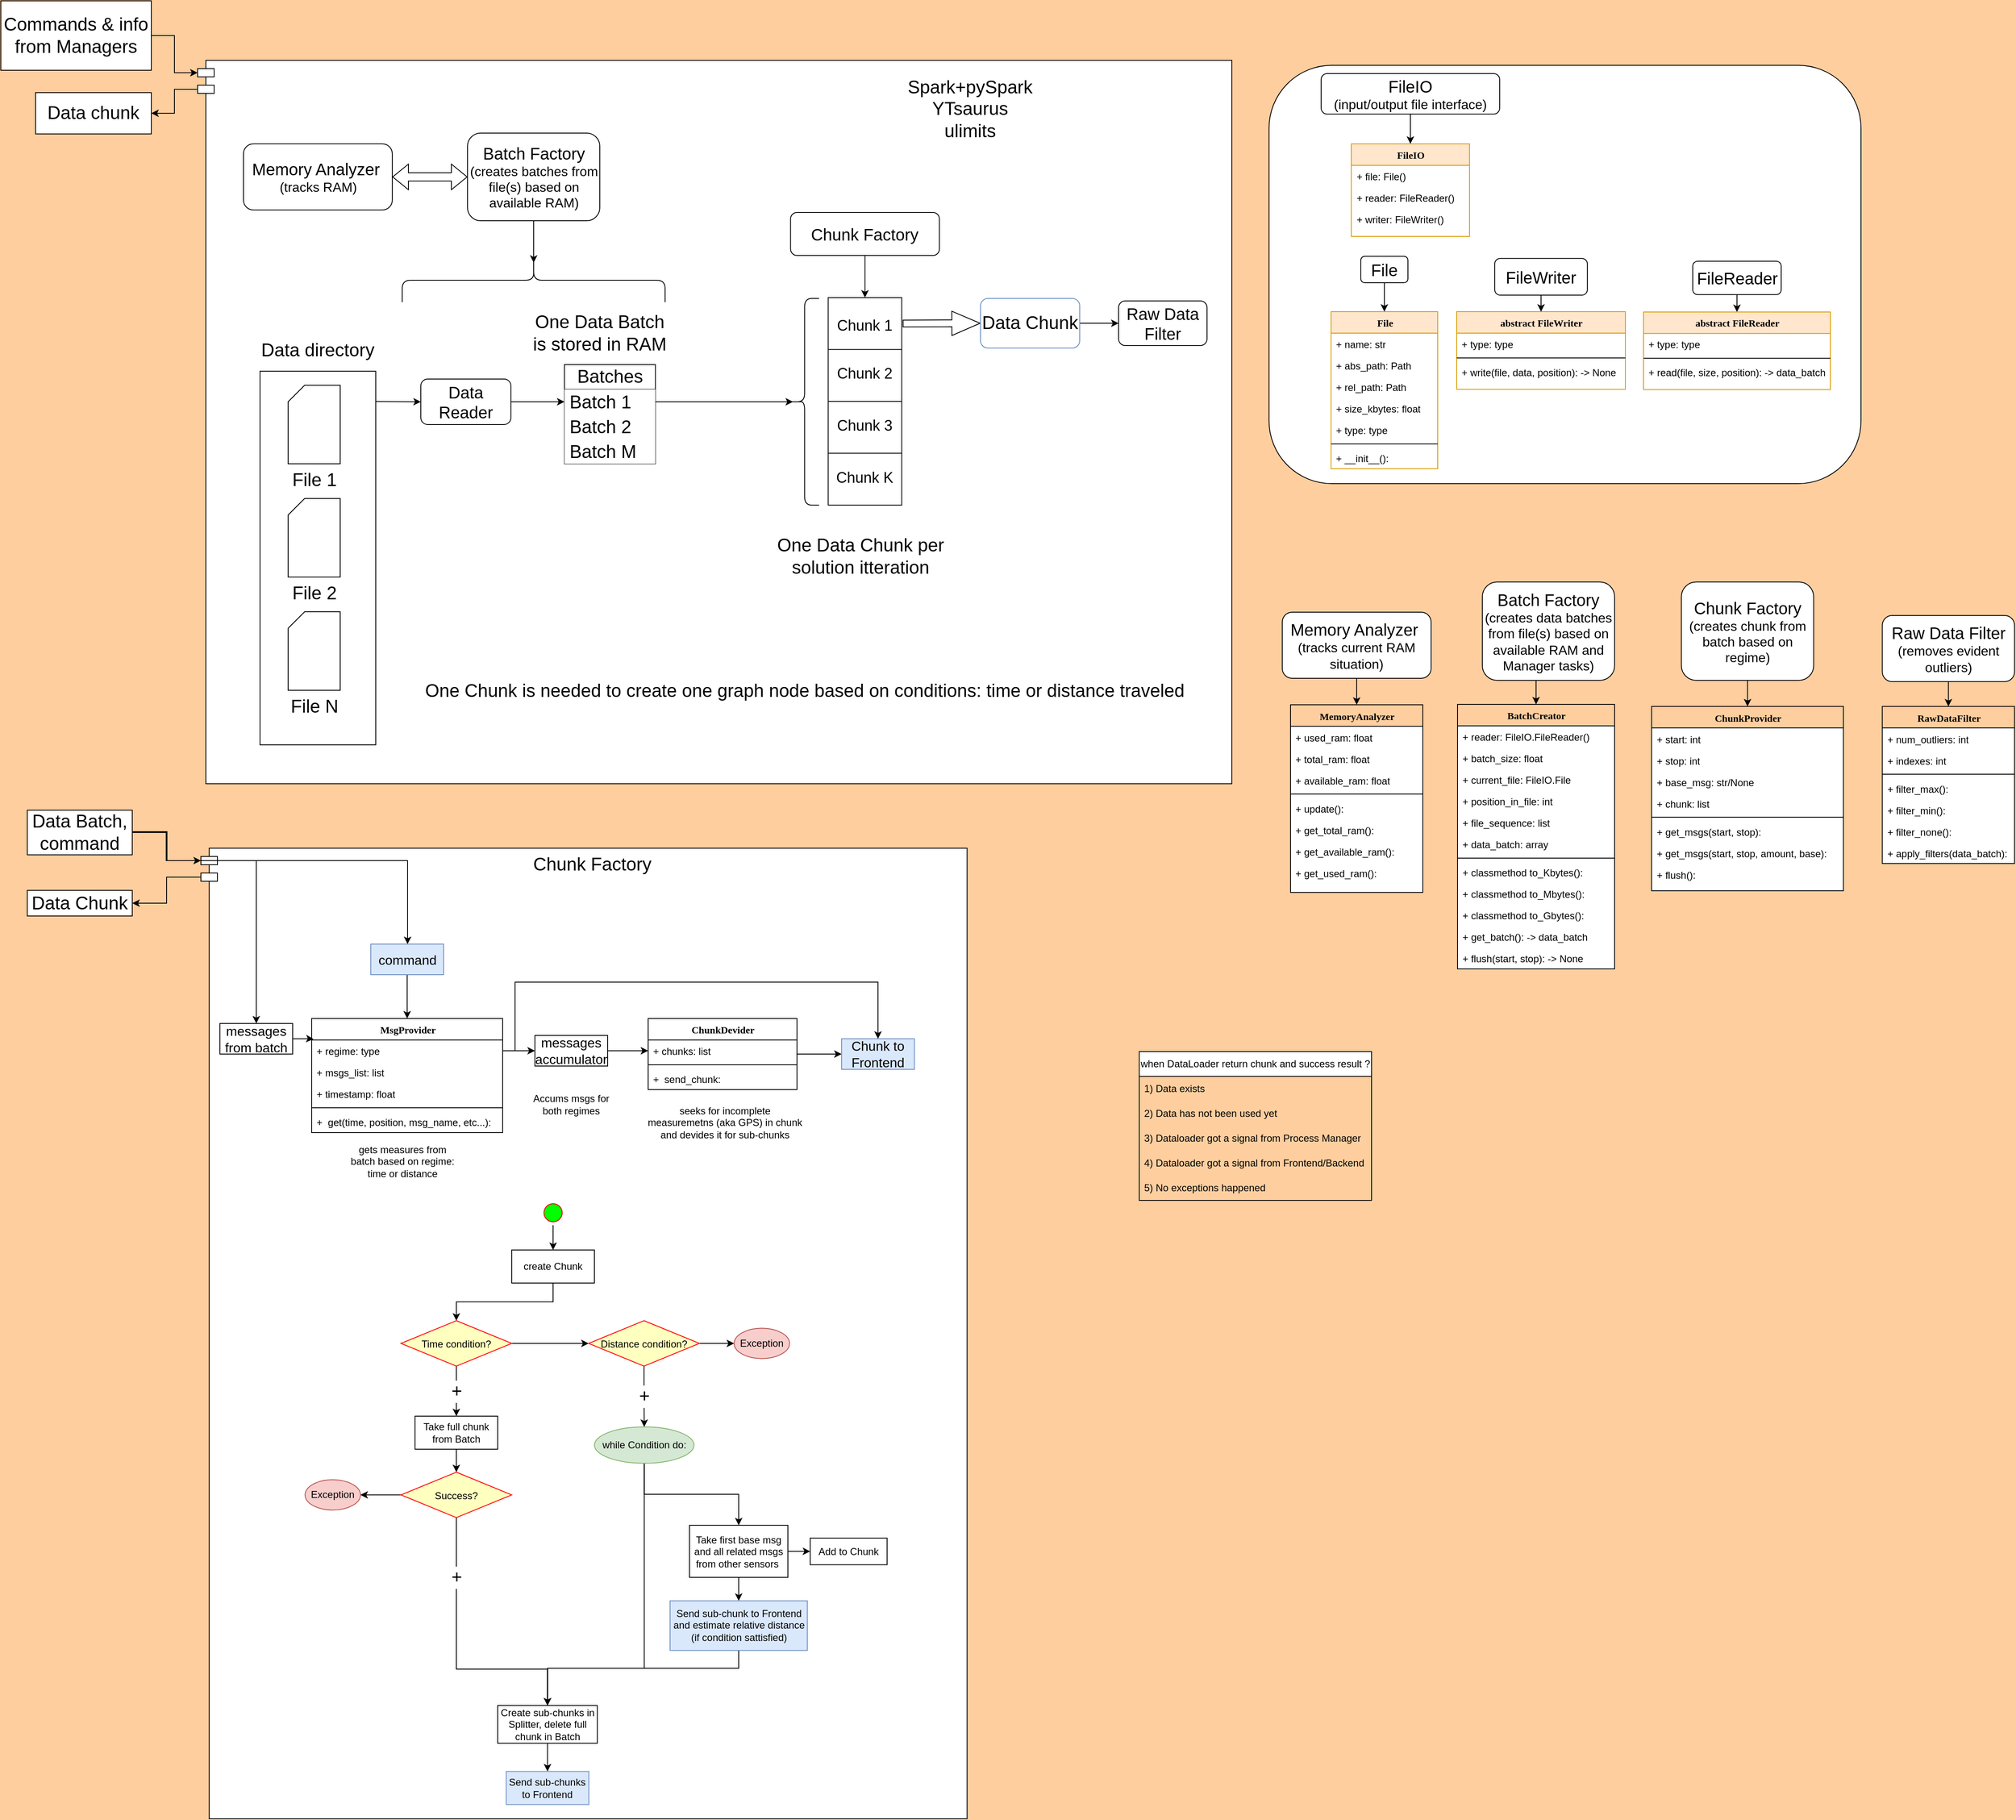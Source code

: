 <mxfile version="21.1.2" type="device">
  <diagram name="Page-1" id="9f46799a-70d6-7492-0946-bef42562c5a5">
    <mxGraphModel dx="4803" dy="657" grid="0" gridSize="10" guides="1" tooltips="1" connect="1" arrows="1" fold="1" page="1" pageScale="1" pageWidth="1100" pageHeight="850" background="#FFCE9F" math="0" shadow="0">
      <root>
        <mxCell id="0" />
        <mxCell id="1" parent="0" />
        <mxCell id="U7_jPe6CuGnI9PTVLj4C-52" value="&lt;font style=&quot;font-size: 22px;&quot;&gt;Chunk Factory&lt;/font&gt;" style="shape=module;align=left;spacingLeft=20;align=center;verticalAlign=top;whiteSpace=wrap;html=1;" parent="1" vertex="1">
          <mxGeometry x="-1903" y="1911" width="926.75" height="1174" as="geometry" />
        </mxCell>
        <mxCell id="ocK-KpDrbQQQFr26P3qb-122" style="edgeStyle=orthogonalEdgeStyle;rounded=0;orthogonalLoop=1;jettySize=auto;html=1;entryX=0.5;entryY=0;entryDx=0;entryDy=0;" parent="1" source="ocK-KpDrbQQQFr26P3qb-110" target="ocK-KpDrbQQQFr26P3qb-99" edge="1">
          <mxGeometry relative="1" as="geometry" />
        </mxCell>
        <mxCell id="ocK-KpDrbQQQFr26P3qb-126" style="edgeStyle=orthogonalEdgeStyle;rounded=0;orthogonalLoop=1;jettySize=auto;html=1;entryX=0.5;entryY=0;entryDx=0;entryDy=0;" parent="1" source="ocK-KpDrbQQQFr26P3qb-110" target="ocK-KpDrbQQQFr26P3qb-93" edge="1">
          <mxGeometry relative="1" as="geometry">
            <Array as="points">
              <mxPoint x="-1367" y="2903" />
              <mxPoint x="-1484" y="2903" />
            </Array>
          </mxGeometry>
        </mxCell>
        <mxCell id="ocK-KpDrbQQQFr26P3qb-110" value="while Condition do:" style="ellipse;whiteSpace=wrap;html=1;strokeColor=#82b366;fillColor=#d5e8d4;" parent="1" vertex="1">
          <mxGeometry x="-1427" y="2611" width="120.5" height="44" as="geometry" />
        </mxCell>
        <mxCell id="U7_jPe6CuGnI9PTVLj4C-58" style="edgeStyle=orthogonalEdgeStyle;rounded=0;orthogonalLoop=1;jettySize=auto;html=1;exitX=0;exitY=0;exitDx=0;exitDy=35;exitPerimeter=0;entryX=1;entryY=0.5;entryDx=0;entryDy=0;" parent="1" source="U7_jPe6CuGnI9PTVLj4C-52" target="U7_jPe6CuGnI9PTVLj4C-57" edge="1">
          <mxGeometry relative="1" as="geometry" />
        </mxCell>
        <mxCell id="U7_jPe6CuGnI9PTVLj4C-39" value="" style="rounded=1;whiteSpace=wrap;html=1;" parent="1" vertex="1">
          <mxGeometry x="-611" y="964" width="716" height="506" as="geometry" />
        </mxCell>
        <mxCell id="U7_jPe6CuGnI9PTVLj4C-19" style="edgeStyle=orthogonalEdgeStyle;rounded=0;orthogonalLoop=1;jettySize=auto;html=1;entryX=0.5;entryY=0;entryDx=0;entryDy=0;" parent="1" source="U7_jPe6CuGnI9PTVLj4C-12" target="U7_jPe6CuGnI9PTVLj4C-13" edge="1">
          <mxGeometry relative="1" as="geometry" />
        </mxCell>
        <mxCell id="U7_jPe6CuGnI9PTVLj4C-12" value="&lt;font style=&quot;&quot;&gt;&lt;span style=&quot;font-size: 20px;&quot;&gt;FileIO&lt;br&gt;&lt;/span&gt;&lt;font style=&quot;font-size: 16px;&quot;&gt;(input/output file interface)&lt;/font&gt;&lt;br&gt;&lt;/font&gt;" style="rounded=1;whiteSpace=wrap;html=1;" parent="1" vertex="1">
          <mxGeometry x="-548" y="974" width="216" height="49" as="geometry" />
        </mxCell>
        <mxCell id="_LQi3goQdABTxO5C51Vf-141" style="edgeStyle=orthogonalEdgeStyle;rounded=0;orthogonalLoop=1;jettySize=auto;html=1;exitX=0;exitY=0;exitDx=0;exitDy=35;exitPerimeter=0;entryX=1;entryY=0.5;entryDx=0;entryDy=0;" parent="1" source="_LQi3goQdABTxO5C51Vf-139" target="_LQi3goQdABTxO5C51Vf-29" edge="1">
          <mxGeometry relative="1" as="geometry" />
        </mxCell>
        <mxCell id="_LQi3goQdABTxO5C51Vf-139" value="" style="shape=module;align=left;spacingLeft=20;align=center;verticalAlign=top;whiteSpace=wrap;html=1;" parent="1" vertex="1">
          <mxGeometry x="-1907" y="958" width="1251" height="875" as="geometry" />
        </mxCell>
        <mxCell id="_LQi3goQdABTxO5C51Vf-115" value="" style="rounded=0;whiteSpace=wrap;html=1;" parent="1" vertex="1">
          <mxGeometry x="-1831.5" y="1334" width="140" height="452" as="geometry" />
        </mxCell>
        <mxCell id="cgtKHkuM48J9Ty5OMgtg-42" style="edgeStyle=orthogonalEdgeStyle;rounded=0;orthogonalLoop=1;jettySize=auto;html=1;exitX=0.5;exitY=1;exitDx=0;exitDy=0;entryX=0.5;entryY=0;entryDx=0;entryDy=0;" parent="1" source="lU-VyZ4p-aKHjOAaM008-3" target="cgtKHkuM48J9Ty5OMgtg-26" edge="1">
          <mxGeometry relative="1" as="geometry" />
        </mxCell>
        <mxCell id="lU-VyZ4p-aKHjOAaM008-3" value="&lt;font style=&quot;&quot;&gt;&lt;span style=&quot;font-size: 20px;&quot;&gt;Batch Factory&lt;/span&gt;&lt;br&gt;&lt;font style=&quot;font-size: 16px;&quot;&gt;(creates data batches from file(s) based on available RAM and Manager tasks)&lt;/font&gt;&lt;br&gt;&lt;/font&gt;" style="rounded=1;whiteSpace=wrap;html=1;" parent="1" vertex="1">
          <mxGeometry x="-353" y="1589" width="160" height="119" as="geometry" />
        </mxCell>
        <mxCell id="cgtKHkuM48J9Ty5OMgtg-14" style="edgeStyle=orthogonalEdgeStyle;rounded=0;orthogonalLoop=1;jettySize=auto;html=1;exitX=0.5;exitY=1;exitDx=0;exitDy=0;entryX=0.5;entryY=0;entryDx=0;entryDy=0;" parent="1" source="lU-VyZ4p-aKHjOAaM008-4" target="cgtKHkuM48J9Ty5OMgtg-1" edge="1">
          <mxGeometry relative="1" as="geometry" />
        </mxCell>
        <mxCell id="lU-VyZ4p-aKHjOAaM008-4" value="&lt;font style=&quot;&quot;&gt;&lt;span style=&quot;font-size: 20px;&quot;&gt;Memory Analyzer&amp;nbsp;&lt;/span&gt;&lt;br&gt;&lt;font style=&quot;font-size: 16px;&quot;&gt;(tracks current RAM situation)&lt;/font&gt;&lt;br&gt;&lt;/font&gt;" style="rounded=1;whiteSpace=wrap;html=1;" parent="1" vertex="1">
          <mxGeometry x="-595" y="1625.5" width="180" height="80" as="geometry" />
        </mxCell>
        <mxCell id="cgtKHkuM48J9Ty5OMgtg-24" style="edgeStyle=orthogonalEdgeStyle;rounded=0;orthogonalLoop=1;jettySize=auto;html=1;exitX=0.5;exitY=1;exitDx=0;exitDy=0;entryX=0.5;entryY=0;entryDx=0;entryDy=0;" parent="1" source="lU-VyZ4p-aKHjOAaM008-6" target="cgtKHkuM48J9Ty5OMgtg-15" edge="1">
          <mxGeometry relative="1" as="geometry" />
        </mxCell>
        <mxCell id="lU-VyZ4p-aKHjOAaM008-6" value="&lt;font style=&quot;&quot;&gt;&lt;span style=&quot;font-size: 20px;&quot;&gt;Raw Data Filter&lt;/span&gt;&lt;br&gt;&lt;font style=&quot;font-size: 16px;&quot;&gt;(removes evident outliers)&lt;/font&gt;&lt;br&gt;&lt;/font&gt;" style="rounded=1;whiteSpace=wrap;html=1;" parent="1" vertex="1">
          <mxGeometry x="130.75" y="1629.5" width="160" height="80" as="geometry" />
        </mxCell>
        <mxCell id="cgtKHkuM48J9Ty5OMgtg-1" value="MemoryAnalyzer" style="swimlane;html=1;fontStyle=1;align=center;verticalAlign=top;childLayout=stackLayout;horizontal=1;startSize=26;horizontalStack=0;resizeParent=1;resizeLast=0;collapsible=1;marginBottom=0;swimlaneFillColor=#ffffff;rounded=0;shadow=0;comic=0;labelBackgroundColor=none;strokeWidth=1;fillColor=none;fontFamily=Verdana;fontSize=12" parent="1" vertex="1">
          <mxGeometry x="-585" y="1737.5" width="160" height="227" as="geometry" />
        </mxCell>
        <mxCell id="cgtKHkuM48J9Ty5OMgtg-2" value="+ used_ram: float" style="text;html=1;strokeColor=none;fillColor=none;align=left;verticalAlign=top;spacingLeft=4;spacingRight=4;whiteSpace=wrap;overflow=hidden;rotatable=0;points=[[0,0.5],[1,0.5]];portConstraint=eastwest;" parent="cgtKHkuM48J9Ty5OMgtg-1" vertex="1">
          <mxGeometry y="26" width="160" height="26" as="geometry" />
        </mxCell>
        <mxCell id="cgtKHkuM48J9Ty5OMgtg-3" value="+ total_ram: float" style="text;html=1;strokeColor=none;fillColor=none;align=left;verticalAlign=top;spacingLeft=4;spacingRight=4;whiteSpace=wrap;overflow=hidden;rotatable=0;points=[[0,0.5],[1,0.5]];portConstraint=eastwest;" parent="cgtKHkuM48J9Ty5OMgtg-1" vertex="1">
          <mxGeometry y="52" width="160" height="26" as="geometry" />
        </mxCell>
        <mxCell id="cgtKHkuM48J9Ty5OMgtg-4" value="+ available_ram: float" style="text;html=1;strokeColor=none;fillColor=none;align=left;verticalAlign=top;spacingLeft=4;spacingRight=4;whiteSpace=wrap;overflow=hidden;rotatable=0;points=[[0,0.5],[1,0.5]];portConstraint=eastwest;" parent="cgtKHkuM48J9Ty5OMgtg-1" vertex="1">
          <mxGeometry y="78" width="160" height="26" as="geometry" />
        </mxCell>
        <mxCell id="cgtKHkuM48J9Ty5OMgtg-7" value="" style="line;html=1;strokeWidth=1;fillColor=none;align=left;verticalAlign=middle;spacingTop=-1;spacingLeft=3;spacingRight=3;rotatable=0;labelPosition=right;points=[];portConstraint=eastwest;" parent="cgtKHkuM48J9Ty5OMgtg-1" vertex="1">
          <mxGeometry y="104" width="160" height="8" as="geometry" />
        </mxCell>
        <mxCell id="cgtKHkuM48J9Ty5OMgtg-8" value="+ update():" style="text;html=1;strokeColor=none;fillColor=none;align=left;verticalAlign=top;spacingLeft=4;spacingRight=4;whiteSpace=wrap;overflow=hidden;rotatable=0;points=[[0,0.5],[1,0.5]];portConstraint=eastwest;" parent="cgtKHkuM48J9Ty5OMgtg-1" vertex="1">
          <mxGeometry y="112" width="160" height="26" as="geometry" />
        </mxCell>
        <mxCell id="cgtKHkuM48J9Ty5OMgtg-9" value="+ get_total_ram():" style="text;html=1;strokeColor=none;fillColor=none;align=left;verticalAlign=top;spacingLeft=4;spacingRight=4;whiteSpace=wrap;overflow=hidden;rotatable=0;points=[[0,0.5],[1,0.5]];portConstraint=eastwest;" parent="cgtKHkuM48J9Ty5OMgtg-1" vertex="1">
          <mxGeometry y="138" width="160" height="26" as="geometry" />
        </mxCell>
        <mxCell id="cgtKHkuM48J9Ty5OMgtg-10" value="+ get_available_ram():" style="text;html=1;strokeColor=none;fillColor=none;align=left;verticalAlign=top;spacingLeft=4;spacingRight=4;whiteSpace=wrap;overflow=hidden;rotatable=0;points=[[0,0.5],[1,0.5]];portConstraint=eastwest;" parent="cgtKHkuM48J9Ty5OMgtg-1" vertex="1">
          <mxGeometry y="164" width="160" height="26" as="geometry" />
        </mxCell>
        <mxCell id="cgtKHkuM48J9Ty5OMgtg-11" value="+ get_used_ram():" style="text;html=1;strokeColor=none;fillColor=none;align=left;verticalAlign=top;spacingLeft=4;spacingRight=4;whiteSpace=wrap;overflow=hidden;rotatable=0;points=[[0,0.5],[1,0.5]];portConstraint=eastwest;" parent="cgtKHkuM48J9Ty5OMgtg-1" vertex="1">
          <mxGeometry y="190" width="160" height="26" as="geometry" />
        </mxCell>
        <mxCell id="cgtKHkuM48J9Ty5OMgtg-15" value="RawDataFilter" style="swimlane;html=1;fontStyle=1;align=center;verticalAlign=top;childLayout=stackLayout;horizontal=1;startSize=26;horizontalStack=0;resizeParent=1;resizeLast=0;collapsible=1;marginBottom=0;swimlaneFillColor=#ffffff;rounded=0;shadow=0;comic=0;labelBackgroundColor=none;strokeWidth=1;fillColor=none;fontFamily=Verdana;fontSize=12" parent="1" vertex="1">
          <mxGeometry x="130.75" y="1739.5" width="160" height="190" as="geometry" />
        </mxCell>
        <mxCell id="cgtKHkuM48J9Ty5OMgtg-16" value="+ num_outliers: int" style="text;html=1;strokeColor=none;fillColor=none;align=left;verticalAlign=top;spacingLeft=4;spacingRight=4;whiteSpace=wrap;overflow=hidden;rotatable=0;points=[[0,0.5],[1,0.5]];portConstraint=eastwest;" parent="cgtKHkuM48J9Ty5OMgtg-15" vertex="1">
          <mxGeometry y="26" width="160" height="26" as="geometry" />
        </mxCell>
        <mxCell id="DAQNkXUYjtsXxi17LZvh-25" value="+ indexes: int" style="text;html=1;strokeColor=none;fillColor=none;align=left;verticalAlign=top;spacingLeft=4;spacingRight=4;whiteSpace=wrap;overflow=hidden;rotatable=0;points=[[0,0.5],[1,0.5]];portConstraint=eastwest;" parent="cgtKHkuM48J9Ty5OMgtg-15" vertex="1">
          <mxGeometry y="52" width="160" height="26" as="geometry" />
        </mxCell>
        <mxCell id="cgtKHkuM48J9Ty5OMgtg-19" value="" style="line;html=1;strokeWidth=1;fillColor=none;align=left;verticalAlign=middle;spacingTop=-1;spacingLeft=3;spacingRight=3;rotatable=0;labelPosition=right;points=[];portConstraint=eastwest;" parent="cgtKHkuM48J9Ty5OMgtg-15" vertex="1">
          <mxGeometry y="78" width="160" height="8" as="geometry" />
        </mxCell>
        <mxCell id="cgtKHkuM48J9Ty5OMgtg-20" value="+ filter_max():" style="text;html=1;strokeColor=none;fillColor=none;align=left;verticalAlign=top;spacingLeft=4;spacingRight=4;whiteSpace=wrap;overflow=hidden;rotatable=0;points=[[0,0.5],[1,0.5]];portConstraint=eastwest;" parent="cgtKHkuM48J9Ty5OMgtg-15" vertex="1">
          <mxGeometry y="86" width="160" height="26" as="geometry" />
        </mxCell>
        <mxCell id="cgtKHkuM48J9Ty5OMgtg-21" value="+ filter_min():" style="text;html=1;strokeColor=none;fillColor=none;align=left;verticalAlign=top;spacingLeft=4;spacingRight=4;whiteSpace=wrap;overflow=hidden;rotatable=0;points=[[0,0.5],[1,0.5]];portConstraint=eastwest;" parent="cgtKHkuM48J9Ty5OMgtg-15" vertex="1">
          <mxGeometry y="112" width="160" height="26" as="geometry" />
        </mxCell>
        <mxCell id="cgtKHkuM48J9Ty5OMgtg-22" value="+ filter_none():" style="text;html=1;strokeColor=none;fillColor=none;align=left;verticalAlign=top;spacingLeft=4;spacingRight=4;whiteSpace=wrap;overflow=hidden;rotatable=0;points=[[0,0.5],[1,0.5]];portConstraint=eastwest;" parent="cgtKHkuM48J9Ty5OMgtg-15" vertex="1">
          <mxGeometry y="138" width="160" height="26" as="geometry" />
        </mxCell>
        <mxCell id="U7_jPe6CuGnI9PTVLj4C-41" value="+ apply_filters(data_batch):" style="text;html=1;strokeColor=none;fillColor=none;align=left;verticalAlign=top;spacingLeft=4;spacingRight=4;whiteSpace=wrap;overflow=hidden;rotatable=0;points=[[0,0.5],[1,0.5]];portConstraint=eastwest;" parent="cgtKHkuM48J9Ty5OMgtg-15" vertex="1">
          <mxGeometry y="164" width="160" height="26" as="geometry" />
        </mxCell>
        <mxCell id="cgtKHkuM48J9Ty5OMgtg-26" value="BatchCreator" style="swimlane;html=1;fontStyle=1;align=center;verticalAlign=top;childLayout=stackLayout;horizontal=1;startSize=26;horizontalStack=0;resizeParent=1;resizeLast=0;collapsible=1;marginBottom=0;swimlaneFillColor=#ffffff;rounded=0;shadow=0;comic=0;labelBackgroundColor=none;strokeWidth=1;fillColor=none;fontFamily=Verdana;fontSize=12" parent="1" vertex="1">
          <mxGeometry x="-383" y="1737" width="190" height="320" as="geometry" />
        </mxCell>
        <mxCell id="cgtKHkuM48J9Ty5OMgtg-27" value="+ reader: FileIO.FileReader()" style="text;html=1;strokeColor=none;fillColor=none;align=left;verticalAlign=top;spacingLeft=4;spacingRight=4;whiteSpace=wrap;overflow=hidden;rotatable=0;points=[[0,0.5],[1,0.5]];portConstraint=eastwest;" parent="cgtKHkuM48J9Ty5OMgtg-26" vertex="1">
          <mxGeometry y="26" width="190" height="26" as="geometry" />
        </mxCell>
        <mxCell id="cgtKHkuM48J9Ty5OMgtg-29" value="+ batch_size: float" style="text;html=1;strokeColor=none;fillColor=none;align=left;verticalAlign=top;spacingLeft=4;spacingRight=4;whiteSpace=wrap;overflow=hidden;rotatable=0;points=[[0,0.5],[1,0.5]];portConstraint=eastwest;" parent="cgtKHkuM48J9Ty5OMgtg-26" vertex="1">
          <mxGeometry y="52" width="190" height="26" as="geometry" />
        </mxCell>
        <mxCell id="U7_jPe6CuGnI9PTVLj4C-1" value="+ current_file: FileIO.File" style="text;html=1;strokeColor=none;fillColor=none;align=left;verticalAlign=top;spacingLeft=4;spacingRight=4;whiteSpace=wrap;overflow=hidden;rotatable=0;points=[[0,0.5],[1,0.5]];portConstraint=eastwest;" parent="cgtKHkuM48J9Ty5OMgtg-26" vertex="1">
          <mxGeometry y="78" width="190" height="26" as="geometry" />
        </mxCell>
        <mxCell id="U7_jPe6CuGnI9PTVLj4C-3" value="+ position_in_file: int" style="text;html=1;strokeColor=none;fillColor=none;align=left;verticalAlign=top;spacingLeft=4;spacingRight=4;whiteSpace=wrap;overflow=hidden;rotatable=0;points=[[0,0.5],[1,0.5]];portConstraint=eastwest;" parent="cgtKHkuM48J9Ty5OMgtg-26" vertex="1">
          <mxGeometry y="104" width="190" height="26" as="geometry" />
        </mxCell>
        <mxCell id="U7_jPe6CuGnI9PTVLj4C-8" value="+ file_sequence: list" style="text;html=1;strokeColor=none;fillColor=none;align=left;verticalAlign=top;spacingLeft=4;spacingRight=4;whiteSpace=wrap;overflow=hidden;rotatable=0;points=[[0,0.5],[1,0.5]];portConstraint=eastwest;" parent="cgtKHkuM48J9Ty5OMgtg-26" vertex="1">
          <mxGeometry y="130" width="190" height="26" as="geometry" />
        </mxCell>
        <mxCell id="U7_jPe6CuGnI9PTVLj4C-42" value="+ data_batch: array&amp;nbsp;" style="text;html=1;strokeColor=none;fillColor=none;align=left;verticalAlign=top;spacingLeft=4;spacingRight=4;whiteSpace=wrap;overflow=hidden;rotatable=0;points=[[0,0.5],[1,0.5]];portConstraint=eastwest;" parent="cgtKHkuM48J9Ty5OMgtg-26" vertex="1">
          <mxGeometry y="156" width="190" height="26" as="geometry" />
        </mxCell>
        <mxCell id="cgtKHkuM48J9Ty5OMgtg-30" value="" style="line;html=1;strokeWidth=1;fillColor=none;align=left;verticalAlign=middle;spacingTop=-1;spacingLeft=3;spacingRight=3;rotatable=0;labelPosition=right;points=[];portConstraint=eastwest;" parent="cgtKHkuM48J9Ty5OMgtg-26" vertex="1">
          <mxGeometry y="182" width="190" height="8" as="geometry" />
        </mxCell>
        <mxCell id="U7_jPe6CuGnI9PTVLj4C-4" value="+ classmethod to_Kbytes():" style="text;html=1;strokeColor=none;fillColor=none;align=left;verticalAlign=top;spacingLeft=4;spacingRight=4;whiteSpace=wrap;overflow=hidden;rotatable=0;points=[[0,0.5],[1,0.5]];portConstraint=eastwest;" parent="cgtKHkuM48J9Ty5OMgtg-26" vertex="1">
          <mxGeometry y="190" width="190" height="26" as="geometry" />
        </mxCell>
        <mxCell id="U7_jPe6CuGnI9PTVLj4C-5" value="+ classmethod&amp;nbsp;to_Mbytes():" style="text;html=1;strokeColor=none;fillColor=none;align=left;verticalAlign=top;spacingLeft=4;spacingRight=4;whiteSpace=wrap;overflow=hidden;rotatable=0;points=[[0,0.5],[1,0.5]];portConstraint=eastwest;" parent="cgtKHkuM48J9Ty5OMgtg-26" vertex="1">
          <mxGeometry y="216" width="190" height="26" as="geometry" />
        </mxCell>
        <mxCell id="U7_jPe6CuGnI9PTVLj4C-6" value="+ classmethod&amp;nbsp;to_Gbytes():" style="text;html=1;strokeColor=none;fillColor=none;align=left;verticalAlign=top;spacingLeft=4;spacingRight=4;whiteSpace=wrap;overflow=hidden;rotatable=0;points=[[0,0.5],[1,0.5]];portConstraint=eastwest;" parent="cgtKHkuM48J9Ty5OMgtg-26" vertex="1">
          <mxGeometry y="242" width="190" height="26" as="geometry" />
        </mxCell>
        <mxCell id="DAQNkXUYjtsXxi17LZvh-26" value="+ get_batch(): -&amp;gt; data_batch" style="text;html=1;strokeColor=none;fillColor=none;align=left;verticalAlign=top;spacingLeft=4;spacingRight=4;whiteSpace=wrap;overflow=hidden;rotatable=0;points=[[0,0.5],[1,0.5]];portConstraint=eastwest;" parent="cgtKHkuM48J9Ty5OMgtg-26" vertex="1">
          <mxGeometry y="268" width="190" height="26" as="geometry" />
        </mxCell>
        <mxCell id="U7_jPe6CuGnI9PTVLj4C-40" value="+ flush(start, stop): -&amp;gt; None" style="text;html=1;strokeColor=none;fillColor=none;align=left;verticalAlign=top;spacingLeft=4;spacingRight=4;whiteSpace=wrap;overflow=hidden;rotatable=0;points=[[0,0.5],[1,0.5]];portConstraint=eastwest;" parent="cgtKHkuM48J9Ty5OMgtg-26" vertex="1">
          <mxGeometry y="294" width="190" height="26" as="geometry" />
        </mxCell>
        <mxCell id="_LQi3goQdABTxO5C51Vf-140" style="edgeStyle=orthogonalEdgeStyle;rounded=0;orthogonalLoop=1;jettySize=auto;html=1;entryX=0;entryY=0;entryDx=0;entryDy=15;entryPerimeter=0;" parent="1" source="_LQi3goQdABTxO5C51Vf-28" target="_LQi3goQdABTxO5C51Vf-139" edge="1">
          <mxGeometry relative="1" as="geometry" />
        </mxCell>
        <mxCell id="_LQi3goQdABTxO5C51Vf-28" value="&lt;font style=&quot;font-size: 22px;&quot;&gt;Commands &amp;amp; info from Managers&lt;/font&gt;" style="html=1;whiteSpace=wrap;" parent="1" vertex="1">
          <mxGeometry x="-2145" y="886" width="182" height="84" as="geometry" />
        </mxCell>
        <mxCell id="_LQi3goQdABTxO5C51Vf-29" value="&lt;font style=&quot;font-size: 22px;&quot;&gt;Data chunk&lt;/font&gt;" style="html=1;whiteSpace=wrap;" parent="1" vertex="1">
          <mxGeometry x="-2103" y="997" width="140" height="50" as="geometry" />
        </mxCell>
        <mxCell id="_LQi3goQdABTxO5C51Vf-32" value="when DataLoader return chunk and success result ?" style="swimlane;fontStyle=0;childLayout=stackLayout;horizontal=1;startSize=30;horizontalStack=0;resizeParent=1;resizeParentMax=0;resizeLast=0;collapsible=1;marginBottom=0;whiteSpace=wrap;html=1;" parent="1" vertex="1">
          <mxGeometry x="-768" y="2157" width="281" height="180" as="geometry" />
        </mxCell>
        <mxCell id="_LQi3goQdABTxO5C51Vf-33" value="1) Data exists" style="text;strokeColor=none;fillColor=none;align=left;verticalAlign=middle;spacingLeft=4;spacingRight=4;overflow=hidden;points=[[0,0.5],[1,0.5]];portConstraint=eastwest;rotatable=0;whiteSpace=wrap;html=1;" parent="_LQi3goQdABTxO5C51Vf-32" vertex="1">
          <mxGeometry y="30" width="281" height="30" as="geometry" />
        </mxCell>
        <mxCell id="_LQi3goQdABTxO5C51Vf-34" value="2) Data has not been used yet" style="text;strokeColor=none;fillColor=none;align=left;verticalAlign=middle;spacingLeft=4;spacingRight=4;overflow=hidden;points=[[0,0.5],[1,0.5]];portConstraint=eastwest;rotatable=0;whiteSpace=wrap;html=1;" parent="_LQi3goQdABTxO5C51Vf-32" vertex="1">
          <mxGeometry y="60" width="281" height="30" as="geometry" />
        </mxCell>
        <mxCell id="_LQi3goQdABTxO5C51Vf-36" value="3) Dataloader got a signal from Process Manager" style="text;strokeColor=none;fillColor=none;align=left;verticalAlign=middle;spacingLeft=4;spacingRight=4;overflow=hidden;points=[[0,0.5],[1,0.5]];portConstraint=eastwest;rotatable=0;whiteSpace=wrap;html=1;" parent="_LQi3goQdABTxO5C51Vf-32" vertex="1">
          <mxGeometry y="90" width="281" height="30" as="geometry" />
        </mxCell>
        <mxCell id="_LQi3goQdABTxO5C51Vf-38" value="4) Dataloader got a signal from Frontend/Backend" style="text;strokeColor=none;fillColor=none;align=left;verticalAlign=middle;spacingLeft=4;spacingRight=4;overflow=hidden;points=[[0,0.5],[1,0.5]];portConstraint=eastwest;rotatable=0;whiteSpace=wrap;html=1;" parent="_LQi3goQdABTxO5C51Vf-32" vertex="1">
          <mxGeometry y="120" width="281" height="30" as="geometry" />
        </mxCell>
        <mxCell id="_LQi3goQdABTxO5C51Vf-39" value="5) No exceptions happened" style="text;strokeColor=none;fillColor=none;align=left;verticalAlign=middle;spacingLeft=4;spacingRight=4;overflow=hidden;points=[[0,0.5],[1,0.5]];portConstraint=eastwest;rotatable=0;whiteSpace=wrap;html=1;" parent="_LQi3goQdABTxO5C51Vf-32" vertex="1">
          <mxGeometry y="150" width="281" height="30" as="geometry" />
        </mxCell>
        <mxCell id="_LQi3goQdABTxO5C51Vf-51" style="edgeStyle=orthogonalEdgeStyle;rounded=0;orthogonalLoop=1;jettySize=auto;html=1;entryX=0.5;entryY=0;entryDx=0;entryDy=0;" parent="1" source="_LQi3goQdABTxO5C51Vf-41" target="_LQi3goQdABTxO5C51Vf-42" edge="1">
          <mxGeometry relative="1" as="geometry" />
        </mxCell>
        <mxCell id="_LQi3goQdABTxO5C51Vf-41" value="&lt;font style=&quot;&quot;&gt;&lt;span style=&quot;font-size: 20px;&quot;&gt;FileReader&lt;/span&gt;&lt;br&gt;&lt;/font&gt;" style="rounded=1;whiteSpace=wrap;html=1;" parent="1" vertex="1">
          <mxGeometry x="-98.5" y="1201" width="107" height="40.41" as="geometry" />
        </mxCell>
        <mxCell id="_LQi3goQdABTxO5C51Vf-42" value="abstract FileReader" style="swimlane;html=1;fontStyle=1;align=center;verticalAlign=top;childLayout=stackLayout;horizontal=1;startSize=26;horizontalStack=0;resizeParent=1;resizeLast=0;collapsible=1;marginBottom=0;swimlaneFillColor=#ffffff;rounded=0;shadow=0;comic=0;labelBackgroundColor=none;strokeWidth=1;fillColor=#ffe6cc;fontFamily=Verdana;fontSize=12;strokeColor=#d79b00;" parent="1" vertex="1">
          <mxGeometry x="-158" y="1262.41" width="226" height="93.82" as="geometry" />
        </mxCell>
        <mxCell id="U7_jPe6CuGnI9PTVLj4C-7" value="+ type: type" style="text;html=1;strokeColor=none;fillColor=none;align=left;verticalAlign=top;spacingLeft=4;spacingRight=4;whiteSpace=wrap;overflow=hidden;rotatable=0;points=[[0,0.5],[1,0.5]];portConstraint=eastwest;" parent="_LQi3goQdABTxO5C51Vf-42" vertex="1">
          <mxGeometry y="26" width="226" height="26" as="geometry" />
        </mxCell>
        <mxCell id="_LQi3goQdABTxO5C51Vf-46" value="" style="line;html=1;strokeWidth=1;fillColor=none;align=left;verticalAlign=middle;spacingTop=-1;spacingLeft=3;spacingRight=3;rotatable=0;labelPosition=right;points=[];portConstraint=eastwest;" parent="_LQi3goQdABTxO5C51Vf-42" vertex="1">
          <mxGeometry y="52" width="226" height="8" as="geometry" />
        </mxCell>
        <mxCell id="_LQi3goQdABTxO5C51Vf-47" value="+ read(file, size, position): -&amp;gt; data_batch" style="text;html=1;strokeColor=none;fillColor=none;align=left;verticalAlign=top;spacingLeft=4;spacingRight=4;whiteSpace=wrap;overflow=hidden;rotatable=0;points=[[0,0.5],[1,0.5]];portConstraint=eastwest;" parent="_LQi3goQdABTxO5C51Vf-42" vertex="1">
          <mxGeometry y="60" width="226" height="26" as="geometry" />
        </mxCell>
        <mxCell id="_LQi3goQdABTxO5C51Vf-53" value="&lt;font style=&quot;font-size: 22px;&quot;&gt;File 1&lt;/font&gt;" style="verticalLabelPosition=bottom;verticalAlign=top;html=1;shape=card;whiteSpace=wrap;size=20;arcSize=12;" parent="1" vertex="1">
          <mxGeometry x="-1797.5" y="1351" width="63" height="95" as="geometry" />
        </mxCell>
        <mxCell id="_LQi3goQdABTxO5C51Vf-54" value="&lt;font style=&quot;font-size: 22px;&quot;&gt;File 2&lt;/font&gt;" style="verticalLabelPosition=bottom;verticalAlign=top;html=1;shape=card;whiteSpace=wrap;size=20;arcSize=12;" parent="1" vertex="1">
          <mxGeometry x="-1797.5" y="1488" width="63" height="95" as="geometry" />
        </mxCell>
        <mxCell id="_LQi3goQdABTxO5C51Vf-55" value="&lt;font style=&quot;font-size: 22px;&quot;&gt;File N&lt;/font&gt;" style="verticalLabelPosition=bottom;verticalAlign=top;html=1;shape=card;whiteSpace=wrap;size=20;arcSize=12;" parent="1" vertex="1">
          <mxGeometry x="-1797.5" y="1625" width="63" height="95" as="geometry" />
        </mxCell>
        <mxCell id="_LQi3goQdABTxO5C51Vf-60" value="&lt;font style=&quot;font-size: 22px;&quot;&gt;Data directory&lt;/font&gt;" style="text;html=1;strokeColor=none;fillColor=none;align=center;verticalAlign=middle;whiteSpace=wrap;rounded=0;" parent="1" vertex="1">
          <mxGeometry x="-1837" y="1294" width="151" height="30" as="geometry" />
        </mxCell>
        <mxCell id="_LQi3goQdABTxO5C51Vf-61" value="" style="rounded=0;whiteSpace=wrap;html=1;" parent="1" vertex="1">
          <mxGeometry x="-1144.25" y="1245" width="89" height="251" as="geometry" />
        </mxCell>
        <mxCell id="_LQi3goQdABTxO5C51Vf-72" value="&lt;span style=&quot;font-size: 22px;&quot;&gt;One Data Chunk per solution itteration&lt;/span&gt;" style="text;html=1;strokeColor=none;fillColor=none;align=center;verticalAlign=middle;whiteSpace=wrap;rounded=0;" parent="1" vertex="1">
          <mxGeometry x="-1221" y="1517" width="232" height="81" as="geometry" />
        </mxCell>
        <mxCell id="_LQi3goQdABTxO5C51Vf-76" value="" style="endArrow=none;html=1;rounded=0;exitX=0;exitY=0.25;exitDx=0;exitDy=0;entryX=1;entryY=0.25;entryDx=0;entryDy=0;" parent="1" source="_LQi3goQdABTxO5C51Vf-61" target="_LQi3goQdABTxO5C51Vf-61" edge="1">
          <mxGeometry width="50" height="50" relative="1" as="geometry">
            <mxPoint x="-1099.25" y="1096" as="sourcePoint" />
            <mxPoint x="-1049.25" y="1046" as="targetPoint" />
          </mxGeometry>
        </mxCell>
        <mxCell id="_LQi3goQdABTxO5C51Vf-78" value="" style="endArrow=none;html=1;rounded=0;exitX=0;exitY=0.75;exitDx=0;exitDy=0;entryX=1;entryY=0.75;entryDx=0;entryDy=0;" parent="1" source="_LQi3goQdABTxO5C51Vf-61" target="_LQi3goQdABTxO5C51Vf-61" edge="1">
          <mxGeometry width="50" height="50" relative="1" as="geometry">
            <mxPoint x="-1124.25" y="1328" as="sourcePoint" />
            <mxPoint x="-1035.25" y="1328" as="targetPoint" />
          </mxGeometry>
        </mxCell>
        <mxCell id="_LQi3goQdABTxO5C51Vf-79" value="" style="endArrow=none;html=1;rounded=0;exitX=0;exitY=0.5;exitDx=0;exitDy=0;entryX=1;entryY=0.5;entryDx=0;entryDy=0;" parent="1" source="_LQi3goQdABTxO5C51Vf-61" target="_LQi3goQdABTxO5C51Vf-61" edge="1">
          <mxGeometry width="50" height="50" relative="1" as="geometry">
            <mxPoint x="-1114.25" y="1338" as="sourcePoint" />
            <mxPoint x="-1025.25" y="1338" as="targetPoint" />
          </mxGeometry>
        </mxCell>
        <mxCell id="_LQi3goQdABTxO5C51Vf-80" value="&lt;font style=&quot;font-size: 18px;&quot;&gt;Chunk 1&lt;/font&gt;" style="text;html=1;strokeColor=none;fillColor=none;align=center;verticalAlign=middle;whiteSpace=wrap;rounded=0;" parent="1" vertex="1">
          <mxGeometry x="-1135.75" y="1264" width="72" height="30" as="geometry" />
        </mxCell>
        <mxCell id="_LQi3goQdABTxO5C51Vf-81" value="&lt;font style=&quot;font-size: 18px;&quot;&gt;Chunk 2&lt;/font&gt;" style="text;html=1;strokeColor=none;fillColor=none;align=center;verticalAlign=middle;whiteSpace=wrap;rounded=0;" parent="1" vertex="1">
          <mxGeometry x="-1135.75" y="1322" width="72" height="30" as="geometry" />
        </mxCell>
        <mxCell id="_LQi3goQdABTxO5C51Vf-82" value="&lt;font style=&quot;font-size: 18px;&quot;&gt;Chunk 3&lt;/font&gt;" style="text;html=1;strokeColor=none;fillColor=none;align=center;verticalAlign=middle;whiteSpace=wrap;rounded=0;" parent="1" vertex="1">
          <mxGeometry x="-1135.75" y="1385" width="72" height="30" as="geometry" />
        </mxCell>
        <mxCell id="_LQi3goQdABTxO5C51Vf-83" value="&lt;font style=&quot;font-size: 18px;&quot;&gt;Chunk K&lt;/font&gt;" style="text;html=1;strokeColor=none;fillColor=none;align=center;verticalAlign=middle;whiteSpace=wrap;rounded=0;" parent="1" vertex="1">
          <mxGeometry x="-1135.75" y="1448" width="72" height="30" as="geometry" />
        </mxCell>
        <mxCell id="_LQi3goQdABTxO5C51Vf-102" value="&lt;font style=&quot;font-size: 22px;&quot;&gt;Batches&lt;/font&gt;" style="swimlane;fontStyle=0;childLayout=stackLayout;horizontal=1;startSize=30;horizontalStack=0;resizeParent=1;resizeParentMax=0;resizeLast=0;collapsible=1;marginBottom=0;whiteSpace=wrap;html=1;fillColor=none;" parent="1" vertex="1">
          <mxGeometry x="-1463.25" y="1326" width="110" height="120" as="geometry" />
        </mxCell>
        <mxCell id="_LQi3goQdABTxO5C51Vf-103" value="&lt;font style=&quot;font-size: 22px;&quot;&gt;Batch 1&lt;/font&gt;" style="text;strokeColor=none;fillColor=default;align=left;verticalAlign=middle;spacingLeft=4;spacingRight=4;overflow=hidden;points=[[0,0.5],[1,0.5]];portConstraint=eastwest;rotatable=0;whiteSpace=wrap;html=1;" parent="_LQi3goQdABTxO5C51Vf-102" vertex="1">
          <mxGeometry y="30" width="110" height="30" as="geometry" />
        </mxCell>
        <mxCell id="_LQi3goQdABTxO5C51Vf-104" value="&lt;span style=&quot;font-size: 22px;&quot;&gt;Batch 2&lt;/span&gt;" style="text;strokeColor=none;fillColor=default;align=left;verticalAlign=middle;spacingLeft=4;spacingRight=4;overflow=hidden;points=[[0,0.5],[1,0.5]];portConstraint=eastwest;rotatable=0;whiteSpace=wrap;html=1;" parent="_LQi3goQdABTxO5C51Vf-102" vertex="1">
          <mxGeometry y="60" width="110" height="30" as="geometry" />
        </mxCell>
        <mxCell id="_LQi3goQdABTxO5C51Vf-105" value="&lt;font style=&quot;font-size: 22px;&quot;&gt;Batch M&lt;/font&gt;" style="text;strokeColor=none;fillColor=default;align=left;verticalAlign=middle;spacingLeft=4;spacingRight=4;overflow=hidden;points=[[0,0.5],[1,0.5]];portConstraint=eastwest;rotatable=0;whiteSpace=wrap;html=1;" parent="_LQi3goQdABTxO5C51Vf-102" vertex="1">
          <mxGeometry y="90" width="110" height="30" as="geometry" />
        </mxCell>
        <mxCell id="_LQi3goQdABTxO5C51Vf-108" value="" style="endArrow=classic;html=1;rounded=0;exitX=1;exitY=0.5;exitDx=0;exitDy=0;exitPerimeter=0;entryX=0;entryY=0.5;entryDx=0;entryDy=0;" parent="1" source="_LQi3goQdABTxO5C51Vf-124" target="_LQi3goQdABTxO5C51Vf-103" edge="1">
          <mxGeometry width="50" height="50" relative="1" as="geometry">
            <mxPoint x="-1459.25" y="1159" as="sourcePoint" />
            <mxPoint x="-1409.25" y="1109" as="targetPoint" />
          </mxGeometry>
        </mxCell>
        <mxCell id="_LQi3goQdABTxO5C51Vf-109" value="" style="shape=curlyBracket;whiteSpace=wrap;html=1;rounded=1;labelPosition=left;verticalLabelPosition=middle;align=right;verticalAlign=middle;" parent="1" vertex="1">
          <mxGeometry x="-1190.25" y="1246" width="35" height="250" as="geometry" />
        </mxCell>
        <mxCell id="_LQi3goQdABTxO5C51Vf-111" value="&lt;font style=&quot;font-size: 22px;&quot;&gt;One Data Batch is stored in RAM&lt;/font&gt;" style="text;html=1;strokeColor=none;fillColor=none;align=center;verticalAlign=middle;whiteSpace=wrap;rounded=0;" parent="1" vertex="1">
          <mxGeometry x="-1508.25" y="1273" width="175" height="30" as="geometry" />
        </mxCell>
        <mxCell id="_LQi3goQdABTxO5C51Vf-116" value="&lt;span style=&quot;font-size: 22px;&quot;&gt;One Chunk is needed to create one graph node based on conditions: time or distance traveled&lt;/span&gt;" style="text;html=1;strokeColor=none;fillColor=none;align=center;verticalAlign=middle;whiteSpace=wrap;rounded=0;" parent="1" vertex="1">
          <mxGeometry x="-1656.25" y="1678.18" width="967" height="86" as="geometry" />
        </mxCell>
        <mxCell id="_LQi3goQdABTxO5C51Vf-122" value="&lt;font style=&quot;&quot;&gt;&lt;span style=&quot;font-size: 20px;&quot;&gt;Memory Analyzer&amp;nbsp;&lt;/span&gt;&lt;br&gt;&lt;font style=&quot;font-size: 16px;&quot;&gt;(tracks RAM)&lt;/font&gt;&lt;br&gt;&lt;/font&gt;" style="rounded=1;whiteSpace=wrap;html=1;" parent="1" vertex="1">
          <mxGeometry x="-1851.5" y="1059" width="180" height="80" as="geometry" />
        </mxCell>
        <mxCell id="_LQi3goQdABTxO5C51Vf-126" style="edgeStyle=orthogonalEdgeStyle;rounded=0;orthogonalLoop=1;jettySize=auto;html=1;entryX=0.1;entryY=0.5;entryDx=0;entryDy=0;entryPerimeter=0;" parent="1" source="_LQi3goQdABTxO5C51Vf-123" target="_LQi3goQdABTxO5C51Vf-125" edge="1">
          <mxGeometry relative="1" as="geometry" />
        </mxCell>
        <mxCell id="_LQi3goQdABTxO5C51Vf-123" value="&lt;font style=&quot;&quot;&gt;&lt;span style=&quot;font-size: 20px;&quot;&gt;Batch Factory&lt;/span&gt;&lt;br&gt;&lt;font style=&quot;font-size: 16px;&quot;&gt;(creates batches from file(s) based on available RAM)&lt;/font&gt;&lt;br&gt;&lt;/font&gt;" style="rounded=1;whiteSpace=wrap;html=1;" parent="1" vertex="1">
          <mxGeometry x="-1580.5" y="1046" width="160" height="106" as="geometry" />
        </mxCell>
        <mxCell id="_LQi3goQdABTxO5C51Vf-125" value="" style="shape=curlyBracket;whiteSpace=wrap;html=1;rounded=1;labelPosition=left;verticalLabelPosition=middle;align=right;verticalAlign=middle;rotation=90;" parent="1" vertex="1">
          <mxGeometry x="-1527" y="1065" width="53" height="318" as="geometry" />
        </mxCell>
        <mxCell id="_LQi3goQdABTxO5C51Vf-127" value="" style="shape=flexArrow;endArrow=classic;startArrow=classic;html=1;rounded=0;entryX=1;entryY=0.5;entryDx=0;entryDy=0;exitX=0;exitY=0.5;exitDx=0;exitDy=0;" parent="1" source="_LQi3goQdABTxO5C51Vf-123" target="_LQi3goQdABTxO5C51Vf-122" edge="1">
          <mxGeometry width="100" height="100" relative="1" as="geometry">
            <mxPoint x="-1448" y="1033" as="sourcePoint" />
            <mxPoint x="-1412.5" y="1035" as="targetPoint" />
          </mxGeometry>
        </mxCell>
        <mxCell id="DAQNkXUYjtsXxi17LZvh-16" style="edgeStyle=orthogonalEdgeStyle;rounded=0;orthogonalLoop=1;jettySize=auto;html=1;entryX=0.5;entryY=0;entryDx=0;entryDy=0;" parent="1" source="_LQi3goQdABTxO5C51Vf-131" target="_LQi3goQdABTxO5C51Vf-61" edge="1">
          <mxGeometry relative="1" as="geometry" />
        </mxCell>
        <mxCell id="_LQi3goQdABTxO5C51Vf-131" value="&lt;font style=&quot;&quot;&gt;&lt;span style=&quot;font-size: 20px;&quot;&gt;Chunk Factory&lt;/span&gt;&lt;br&gt;&lt;/font&gt;" style="rounded=1;whiteSpace=wrap;html=1;" parent="1" vertex="1">
          <mxGeometry x="-1189.75" y="1142" width="180" height="52" as="geometry" />
        </mxCell>
        <mxCell id="_LQi3goQdABTxO5C51Vf-134" value="" style="edgeStyle=orthogonalEdgeStyle;rounded=0;orthogonalLoop=1;jettySize=auto;html=1;exitX=1;exitY=0.5;exitDx=0;exitDy=0;entryX=0.1;entryY=0.5;entryDx=0;entryDy=0;entryPerimeter=0;" parent="1" source="_LQi3goQdABTxO5C51Vf-103" target="_LQi3goQdABTxO5C51Vf-109" edge="1">
          <mxGeometry relative="1" as="geometry">
            <mxPoint x="-1353" y="1371" as="sourcePoint" />
            <mxPoint x="-1306.8" y="1370.5" as="targetPoint" />
          </mxGeometry>
        </mxCell>
        <mxCell id="_LQi3goQdABTxO5C51Vf-136" value="" style="endArrow=classic;html=1;rounded=0;entryX=0;entryY=0.5;entryDx=0;entryDy=0;exitX=1.002;exitY=0.081;exitDx=0;exitDy=0;exitPerimeter=0;" parent="1" source="_LQi3goQdABTxO5C51Vf-115" target="_LQi3goQdABTxO5C51Vf-124" edge="1">
          <mxGeometry width="50" height="50" relative="1" as="geometry">
            <mxPoint x="-1697" y="1371" as="sourcePoint" />
            <mxPoint x="-1463" y="1401" as="targetPoint" />
          </mxGeometry>
        </mxCell>
        <mxCell id="_LQi3goQdABTxO5C51Vf-124" value="&lt;font style=&quot;&quot;&gt;&lt;span style=&quot;font-size: 20px;&quot;&gt;Data Reader&lt;/span&gt;&lt;br&gt;&lt;/font&gt;" style="rounded=1;whiteSpace=wrap;html=1;" parent="1" vertex="1">
          <mxGeometry x="-1637" y="1343.5" width="109" height="55" as="geometry" />
        </mxCell>
        <mxCell id="_LQi3goQdABTxO5C51Vf-137" value="" style="shape=flexArrow;endArrow=classic;html=1;rounded=0;width=8.333;endSize=11.05;exitX=1.012;exitY=0.125;exitDx=0;exitDy=0;exitPerimeter=0;entryX=0;entryY=0.5;entryDx=0;entryDy=0;" parent="1" source="_LQi3goQdABTxO5C51Vf-61" target="_LQi3goQdABTxO5C51Vf-138" edge="1">
          <mxGeometry width="50" height="50" relative="1" as="geometry">
            <mxPoint x="-972" y="1324" as="sourcePoint" />
            <mxPoint x="-841" y="1276" as="targetPoint" />
          </mxGeometry>
        </mxCell>
        <mxCell id="DAQNkXUYjtsXxi17LZvh-15" style="edgeStyle=orthogonalEdgeStyle;rounded=0;orthogonalLoop=1;jettySize=auto;html=1;entryX=0;entryY=0.5;entryDx=0;entryDy=0;" parent="1" source="_LQi3goQdABTxO5C51Vf-138" target="DAQNkXUYjtsXxi17LZvh-14" edge="1">
          <mxGeometry relative="1" as="geometry" />
        </mxCell>
        <mxCell id="_LQi3goQdABTxO5C51Vf-138" value="&lt;font style=&quot;font-size: 22px;&quot;&gt;Data Chunk&lt;/font&gt;" style="rounded=1;whiteSpace=wrap;html=1;fillColor=none;strokeColor=#6c8ebf;" parent="1" vertex="1">
          <mxGeometry x="-960" y="1246" width="120" height="60" as="geometry" />
        </mxCell>
        <mxCell id="U7_jPe6CuGnI9PTVLj4C-13" value="FileIO" style="swimlane;html=1;fontStyle=1;align=center;verticalAlign=top;childLayout=stackLayout;horizontal=1;startSize=26;horizontalStack=0;resizeParent=1;resizeLast=0;collapsible=1;marginBottom=0;swimlaneFillColor=#ffffff;rounded=0;shadow=0;comic=0;labelBackgroundColor=none;strokeWidth=1;fillColor=#ffe6cc;fontFamily=Verdana;fontSize=12;strokeColor=#d79b00;" parent="1" vertex="1">
          <mxGeometry x="-511.5" y="1059" width="143" height="112" as="geometry" />
        </mxCell>
        <mxCell id="U7_jPe6CuGnI9PTVLj4C-14" value="+ file: File()" style="text;html=1;strokeColor=none;fillColor=none;align=left;verticalAlign=top;spacingLeft=4;spacingRight=4;whiteSpace=wrap;overflow=hidden;rotatable=0;points=[[0,0.5],[1,0.5]];portConstraint=eastwest;" parent="U7_jPe6CuGnI9PTVLj4C-13" vertex="1">
          <mxGeometry y="26" width="143" height="26" as="geometry" />
        </mxCell>
        <mxCell id="U7_jPe6CuGnI9PTVLj4C-15" value="+ reader: FileReader()" style="text;html=1;strokeColor=none;fillColor=none;align=left;verticalAlign=top;spacingLeft=4;spacingRight=4;whiteSpace=wrap;overflow=hidden;rotatable=0;points=[[0,0.5],[1,0.5]];portConstraint=eastwest;" parent="U7_jPe6CuGnI9PTVLj4C-13" vertex="1">
          <mxGeometry y="52" width="143" height="26" as="geometry" />
        </mxCell>
        <mxCell id="U7_jPe6CuGnI9PTVLj4C-16" value="+ writer: FileWriter()" style="text;html=1;strokeColor=none;fillColor=none;align=left;verticalAlign=top;spacingLeft=4;spacingRight=4;whiteSpace=wrap;overflow=hidden;rotatable=0;points=[[0,0.5],[1,0.5]];portConstraint=eastwest;" parent="U7_jPe6CuGnI9PTVLj4C-13" vertex="1">
          <mxGeometry y="78" width="143" height="26" as="geometry" />
        </mxCell>
        <mxCell id="U7_jPe6CuGnI9PTVLj4C-20" style="edgeStyle=orthogonalEdgeStyle;rounded=0;orthogonalLoop=1;jettySize=auto;html=1;entryX=0.5;entryY=0;entryDx=0;entryDy=0;" parent="1" source="U7_jPe6CuGnI9PTVLj4C-21" target="U7_jPe6CuGnI9PTVLj4C-22" edge="1">
          <mxGeometry relative="1" as="geometry" />
        </mxCell>
        <mxCell id="U7_jPe6CuGnI9PTVLj4C-21" value="&lt;font style=&quot;&quot;&gt;&lt;span style=&quot;font-size: 20px;&quot;&gt;FileWriter&lt;/span&gt;&lt;br&gt;&lt;/font&gt;" style="rounded=1;whiteSpace=wrap;html=1;" parent="1" vertex="1">
          <mxGeometry x="-338" y="1197.59" width="112" height="44.41" as="geometry" />
        </mxCell>
        <mxCell id="U7_jPe6CuGnI9PTVLj4C-22" value="abstract FileWriter" style="swimlane;html=1;fontStyle=1;align=center;verticalAlign=top;childLayout=stackLayout;horizontal=1;startSize=26;horizontalStack=0;resizeParent=1;resizeLast=0;collapsible=1;marginBottom=0;swimlaneFillColor=#ffffff;rounded=0;shadow=0;comic=0;labelBackgroundColor=none;strokeWidth=1;fillColor=#ffe6cc;fontFamily=Verdana;fontSize=12;strokeColor=#d79b00;" parent="1" vertex="1">
          <mxGeometry x="-384" y="1262" width="204" height="93.82" as="geometry" />
        </mxCell>
        <mxCell id="U7_jPe6CuGnI9PTVLj4C-23" value="+ type: type" style="text;html=1;strokeColor=none;fillColor=none;align=left;verticalAlign=top;spacingLeft=4;spacingRight=4;whiteSpace=wrap;overflow=hidden;rotatable=0;points=[[0,0.5],[1,0.5]];portConstraint=eastwest;" parent="U7_jPe6CuGnI9PTVLj4C-22" vertex="1">
          <mxGeometry y="26" width="204" height="26" as="geometry" />
        </mxCell>
        <mxCell id="U7_jPe6CuGnI9PTVLj4C-24" value="" style="line;html=1;strokeWidth=1;fillColor=none;align=left;verticalAlign=middle;spacingTop=-1;spacingLeft=3;spacingRight=3;rotatable=0;labelPosition=right;points=[];portConstraint=eastwest;" parent="U7_jPe6CuGnI9PTVLj4C-22" vertex="1">
          <mxGeometry y="52" width="204" height="8" as="geometry" />
        </mxCell>
        <mxCell id="U7_jPe6CuGnI9PTVLj4C-25" value="+ write(file, data, position): -&amp;gt; None" style="text;html=1;strokeColor=none;fillColor=none;align=left;verticalAlign=top;spacingLeft=4;spacingRight=4;whiteSpace=wrap;overflow=hidden;rotatable=0;points=[[0,0.5],[1,0.5]];portConstraint=eastwest;" parent="U7_jPe6CuGnI9PTVLj4C-22" vertex="1">
          <mxGeometry y="60" width="204" height="26" as="geometry" />
        </mxCell>
        <mxCell id="U7_jPe6CuGnI9PTVLj4C-26" style="edgeStyle=orthogonalEdgeStyle;rounded=0;orthogonalLoop=1;jettySize=auto;html=1;entryX=0.5;entryY=0;entryDx=0;entryDy=0;" parent="1" source="U7_jPe6CuGnI9PTVLj4C-27" target="U7_jPe6CuGnI9PTVLj4C-28" edge="1">
          <mxGeometry relative="1" as="geometry" />
        </mxCell>
        <mxCell id="U7_jPe6CuGnI9PTVLj4C-27" value="&lt;font style=&quot;&quot;&gt;&lt;span style=&quot;font-size: 20px;&quot;&gt;File&lt;/span&gt;&lt;br&gt;&lt;/font&gt;" style="rounded=1;whiteSpace=wrap;html=1;" parent="1" vertex="1">
          <mxGeometry x="-500" y="1195" width="57" height="32" as="geometry" />
        </mxCell>
        <mxCell id="U7_jPe6CuGnI9PTVLj4C-28" value="File" style="swimlane;html=1;fontStyle=1;align=center;verticalAlign=top;childLayout=stackLayout;horizontal=1;startSize=26;horizontalStack=0;resizeParent=1;resizeLast=0;collapsible=1;marginBottom=0;swimlaneFillColor=#ffffff;rounded=0;shadow=0;comic=0;labelBackgroundColor=none;strokeWidth=1;fillColor=#ffe6cc;fontFamily=Verdana;fontSize=12;strokeColor=#d79b00;" parent="1" vertex="1">
          <mxGeometry x="-536" y="1262" width="129" height="190" as="geometry" />
        </mxCell>
        <mxCell id="U7_jPe6CuGnI9PTVLj4C-29" value="+ name: str" style="text;html=1;strokeColor=none;fillColor=none;align=left;verticalAlign=top;spacingLeft=4;spacingRight=4;whiteSpace=wrap;overflow=hidden;rotatable=0;points=[[0,0.5],[1,0.5]];portConstraint=eastwest;" parent="U7_jPe6CuGnI9PTVLj4C-28" vertex="1">
          <mxGeometry y="26" width="129" height="26" as="geometry" />
        </mxCell>
        <mxCell id="U7_jPe6CuGnI9PTVLj4C-32" value="+ abs_path: Path" style="text;html=1;strokeColor=none;fillColor=none;align=left;verticalAlign=top;spacingLeft=4;spacingRight=4;whiteSpace=wrap;overflow=hidden;rotatable=0;points=[[0,0.5],[1,0.5]];portConstraint=eastwest;" parent="U7_jPe6CuGnI9PTVLj4C-28" vertex="1">
          <mxGeometry y="52" width="129" height="26" as="geometry" />
        </mxCell>
        <mxCell id="U7_jPe6CuGnI9PTVLj4C-33" value="+ rel_path: Path" style="text;html=1;strokeColor=none;fillColor=none;align=left;verticalAlign=top;spacingLeft=4;spacingRight=4;whiteSpace=wrap;overflow=hidden;rotatable=0;points=[[0,0.5],[1,0.5]];portConstraint=eastwest;" parent="U7_jPe6CuGnI9PTVLj4C-28" vertex="1">
          <mxGeometry y="78" width="129" height="26" as="geometry" />
        </mxCell>
        <mxCell id="U7_jPe6CuGnI9PTVLj4C-34" value="+ size_kbytes: float" style="text;html=1;strokeColor=none;fillColor=none;align=left;verticalAlign=top;spacingLeft=4;spacingRight=4;whiteSpace=wrap;overflow=hidden;rotatable=0;points=[[0,0.5],[1,0.5]];portConstraint=eastwest;" parent="U7_jPe6CuGnI9PTVLj4C-28" vertex="1">
          <mxGeometry y="104" width="129" height="26" as="geometry" />
        </mxCell>
        <mxCell id="U7_jPe6CuGnI9PTVLj4C-35" value="+ type: type" style="text;html=1;strokeColor=none;fillColor=none;align=left;verticalAlign=top;spacingLeft=4;spacingRight=4;whiteSpace=wrap;overflow=hidden;rotatable=0;points=[[0,0.5],[1,0.5]];portConstraint=eastwest;" parent="U7_jPe6CuGnI9PTVLj4C-28" vertex="1">
          <mxGeometry y="130" width="129" height="26" as="geometry" />
        </mxCell>
        <mxCell id="U7_jPe6CuGnI9PTVLj4C-30" value="" style="line;html=1;strokeWidth=1;fillColor=none;align=left;verticalAlign=middle;spacingTop=-1;spacingLeft=3;spacingRight=3;rotatable=0;labelPosition=right;points=[];portConstraint=eastwest;" parent="U7_jPe6CuGnI9PTVLj4C-28" vertex="1">
          <mxGeometry y="156" width="129" height="8" as="geometry" />
        </mxCell>
        <mxCell id="U7_jPe6CuGnI9PTVLj4C-31" value="+ __init__():" style="text;html=1;strokeColor=none;fillColor=none;align=left;verticalAlign=top;spacingLeft=4;spacingRight=4;whiteSpace=wrap;overflow=hidden;rotatable=0;points=[[0,0.5],[1,0.5]];portConstraint=eastwest;" parent="U7_jPe6CuGnI9PTVLj4C-28" vertex="1">
          <mxGeometry y="164" width="129" height="26" as="geometry" />
        </mxCell>
        <mxCell id="U7_jPe6CuGnI9PTVLj4C-56" style="edgeStyle=orthogonalEdgeStyle;rounded=0;orthogonalLoop=1;jettySize=auto;html=1;entryX=0;entryY=0;entryDx=0;entryDy=15;entryPerimeter=0;" parent="1" source="U7_jPe6CuGnI9PTVLj4C-54" target="U7_jPe6CuGnI9PTVLj4C-52" edge="1">
          <mxGeometry relative="1" as="geometry" />
        </mxCell>
        <mxCell id="ocK-KpDrbQQQFr26P3qb-133" style="edgeStyle=orthogonalEdgeStyle;rounded=0;orthogonalLoop=1;jettySize=auto;html=1;entryX=0.5;entryY=0;entryDx=0;entryDy=0;" parent="1" source="U7_jPe6CuGnI9PTVLj4C-54" target="ocK-KpDrbQQQFr26P3qb-130" edge="1">
          <mxGeometry relative="1" as="geometry">
            <Array as="points">
              <mxPoint x="-1944" y="1891" />
              <mxPoint x="-1944" y="1926" />
              <mxPoint x="-1653" y="1926" />
              <mxPoint x="-1653" y="2027" />
            </Array>
          </mxGeometry>
        </mxCell>
        <mxCell id="ocK-KpDrbQQQFr26P3qb-142" style="edgeStyle=orthogonalEdgeStyle;rounded=0;orthogonalLoop=1;jettySize=auto;html=1;entryX=0.5;entryY=0;entryDx=0;entryDy=0;" parent="1" source="U7_jPe6CuGnI9PTVLj4C-54" target="U7_jPe6CuGnI9PTVLj4C-72" edge="1">
          <mxGeometry relative="1" as="geometry">
            <Array as="points">
              <mxPoint x="-1945" y="1892" />
              <mxPoint x="-1945" y="1926" />
              <mxPoint x="-1836" y="1926" />
            </Array>
          </mxGeometry>
        </mxCell>
        <mxCell id="U7_jPe6CuGnI9PTVLj4C-54" value="&lt;font style=&quot;font-size: 22px;&quot;&gt;Data Batch, command&lt;/font&gt;" style="html=1;whiteSpace=wrap;" parent="1" vertex="1">
          <mxGeometry x="-2113" y="1865" width="127" height="54" as="geometry" />
        </mxCell>
        <mxCell id="U7_jPe6CuGnI9PTVLj4C-57" value="&lt;font style=&quot;font-size: 22px;&quot;&gt;Data Chunk&lt;/font&gt;" style="html=1;whiteSpace=wrap;" parent="1" vertex="1">
          <mxGeometry x="-2113" y="1962" width="127" height="31" as="geometry" />
        </mxCell>
        <mxCell id="U7_jPe6CuGnI9PTVLj4C-59" value="MsgProvider" style="swimlane;html=1;fontStyle=1;align=center;verticalAlign=top;childLayout=stackLayout;horizontal=1;startSize=26;horizontalStack=0;resizeParent=1;resizeLast=0;collapsible=1;marginBottom=0;swimlaneFillColor=#ffffff;rounded=0;shadow=0;comic=0;labelBackgroundColor=none;strokeWidth=1;fillColor=none;fontFamily=Verdana;fontSize=12" parent="1" vertex="1">
          <mxGeometry x="-1769" y="2117" width="231" height="138" as="geometry" />
        </mxCell>
        <mxCell id="U7_jPe6CuGnI9PTVLj4C-61" value="+ regime: type&amp;nbsp;" style="text;html=1;strokeColor=none;fillColor=none;align=left;verticalAlign=top;spacingLeft=4;spacingRight=4;whiteSpace=wrap;overflow=hidden;rotatable=0;points=[[0,0.5],[1,0.5]];portConstraint=eastwest;" parent="U7_jPe6CuGnI9PTVLj4C-59" vertex="1">
          <mxGeometry y="26" width="231" height="26" as="geometry" />
        </mxCell>
        <mxCell id="ocK-KpDrbQQQFr26P3qb-140" value="+ msgs_list: list&amp;nbsp;" style="text;html=1;strokeColor=none;fillColor=none;align=left;verticalAlign=top;spacingLeft=4;spacingRight=4;whiteSpace=wrap;overflow=hidden;rotatable=0;points=[[0,0.5],[1,0.5]];portConstraint=eastwest;" parent="U7_jPe6CuGnI9PTVLj4C-59" vertex="1">
          <mxGeometry y="52" width="231" height="26" as="geometry" />
        </mxCell>
        <mxCell id="ocK-KpDrbQQQFr26P3qb-141" value="+ timestamp: float" style="text;html=1;strokeColor=none;fillColor=none;align=left;verticalAlign=top;spacingLeft=4;spacingRight=4;whiteSpace=wrap;overflow=hidden;rotatable=0;points=[[0,0.5],[1,0.5]];portConstraint=eastwest;" parent="U7_jPe6CuGnI9PTVLj4C-59" vertex="1">
          <mxGeometry y="78" width="231" height="26" as="geometry" />
        </mxCell>
        <mxCell id="U7_jPe6CuGnI9PTVLj4C-62" value="" style="line;html=1;strokeWidth=1;fillColor=none;align=left;verticalAlign=middle;spacingTop=-1;spacingLeft=3;spacingRight=3;rotatable=0;labelPosition=right;points=[];portConstraint=eastwest;" parent="U7_jPe6CuGnI9PTVLj4C-59" vertex="1">
          <mxGeometry y="104" width="231" height="8" as="geometry" />
        </mxCell>
        <mxCell id="U7_jPe6CuGnI9PTVLj4C-63" value="+&amp;nbsp; get(time, position, msg_name, etc...):" style="text;html=1;strokeColor=none;fillColor=none;align=left;verticalAlign=top;spacingLeft=4;spacingRight=4;whiteSpace=wrap;overflow=hidden;rotatable=0;points=[[0,0.5],[1,0.5]];portConstraint=eastwest;" parent="U7_jPe6CuGnI9PTVLj4C-59" vertex="1">
          <mxGeometry y="112" width="231" height="26" as="geometry" />
        </mxCell>
        <mxCell id="U7_jPe6CuGnI9PTVLj4C-81" style="edgeStyle=orthogonalEdgeStyle;rounded=0;orthogonalLoop=1;jettySize=auto;html=1;entryX=0;entryY=0.5;entryDx=0;entryDy=0;" parent="1" source="U7_jPe6CuGnI9PTVLj4C-64" target="U7_jPe6CuGnI9PTVLj4C-80" edge="1">
          <mxGeometry relative="1" as="geometry" />
        </mxCell>
        <mxCell id="U7_jPe6CuGnI9PTVLj4C-64" value="ChunkDevider" style="swimlane;html=1;fontStyle=1;align=center;verticalAlign=top;childLayout=stackLayout;horizontal=1;startSize=26;horizontalStack=0;resizeParent=1;resizeLast=0;collapsible=1;marginBottom=0;swimlaneFillColor=#ffffff;rounded=0;shadow=0;comic=0;labelBackgroundColor=none;strokeWidth=1;fillColor=none;fontFamily=Verdana;fontSize=12" parent="1" vertex="1">
          <mxGeometry x="-1362" y="2117" width="180" height="86" as="geometry" />
        </mxCell>
        <mxCell id="U7_jPe6CuGnI9PTVLj4C-65" value="+ chunks: list&amp;nbsp;" style="text;html=1;strokeColor=none;fillColor=none;align=left;verticalAlign=top;spacingLeft=4;spacingRight=4;whiteSpace=wrap;overflow=hidden;rotatable=0;points=[[0,0.5],[1,0.5]];portConstraint=eastwest;" parent="U7_jPe6CuGnI9PTVLj4C-64" vertex="1">
          <mxGeometry y="26" width="180" height="26" as="geometry" />
        </mxCell>
        <mxCell id="U7_jPe6CuGnI9PTVLj4C-66" value="" style="line;html=1;strokeWidth=1;fillColor=none;align=left;verticalAlign=middle;spacingTop=-1;spacingLeft=3;spacingRight=3;rotatable=0;labelPosition=right;points=[];portConstraint=eastwest;" parent="U7_jPe6CuGnI9PTVLj4C-64" vertex="1">
          <mxGeometry y="52" width="180" height="8" as="geometry" />
        </mxCell>
        <mxCell id="U7_jPe6CuGnI9PTVLj4C-67" value="+&amp;nbsp; send_chunk:" style="text;html=1;strokeColor=none;fillColor=none;align=left;verticalAlign=top;spacingLeft=4;spacingRight=4;whiteSpace=wrap;overflow=hidden;rotatable=0;points=[[0,0.5],[1,0.5]];portConstraint=eastwest;" parent="U7_jPe6CuGnI9PTVLj4C-64" vertex="1">
          <mxGeometry y="60" width="180" height="26" as="geometry" />
        </mxCell>
        <mxCell id="U7_jPe6CuGnI9PTVLj4C-68" value="gets measures from batch based on regime: time or distance" style="text;html=1;strokeColor=none;fillColor=none;align=center;verticalAlign=middle;whiteSpace=wrap;rounded=0;" parent="1" vertex="1">
          <mxGeometry x="-1725.75" y="2263" width="133.5" height="54" as="geometry" />
        </mxCell>
        <mxCell id="U7_jPe6CuGnI9PTVLj4C-69" value="seeks for incomplete measuremetns (aka GPS) in chunk and devides it for sub-chunks" style="text;html=1;strokeColor=none;fillColor=none;align=center;verticalAlign=middle;whiteSpace=wrap;rounded=0;" parent="1" vertex="1">
          <mxGeometry x="-1365" y="2216" width="192" height="54" as="geometry" />
        </mxCell>
        <mxCell id="U7_jPe6CuGnI9PTVLj4C-73" style="edgeStyle=orthogonalEdgeStyle;rounded=0;orthogonalLoop=1;jettySize=auto;html=1;entryX=0.01;entryY=0.18;entryDx=0;entryDy=0;entryPerimeter=0;" parent="1" source="U7_jPe6CuGnI9PTVLj4C-72" target="U7_jPe6CuGnI9PTVLj4C-59" edge="1">
          <mxGeometry relative="1" as="geometry" />
        </mxCell>
        <mxCell id="U7_jPe6CuGnI9PTVLj4C-72" value="&lt;font style=&quot;font-size: 16px;&quot;&gt;messages from batch&lt;/font&gt;" style="html=1;whiteSpace=wrap;" parent="1" vertex="1">
          <mxGeometry x="-1880" y="2123" width="88" height="37" as="geometry" />
        </mxCell>
        <mxCell id="ocK-KpDrbQQQFr26P3qb-137" style="edgeStyle=orthogonalEdgeStyle;rounded=0;orthogonalLoop=1;jettySize=auto;html=1;entryX=0;entryY=0.5;entryDx=0;entryDy=0;" parent="1" source="U7_jPe6CuGnI9PTVLj4C-74" target="U7_jPe6CuGnI9PTVLj4C-65" edge="1">
          <mxGeometry relative="1" as="geometry" />
        </mxCell>
        <mxCell id="U7_jPe6CuGnI9PTVLj4C-74" value="&lt;font style=&quot;font-size: 16px;&quot;&gt;messages&lt;br&gt;accumulator&lt;br&gt;&lt;/font&gt;" style="html=1;whiteSpace=wrap;" parent="1" vertex="1">
          <mxGeometry x="-1499" y="2137.5" width="88" height="37" as="geometry" />
        </mxCell>
        <mxCell id="U7_jPe6CuGnI9PTVLj4C-80" value="&lt;font style=&quot;font-size: 16px;&quot;&gt;Chunk to Frontend&lt;br&gt;&lt;/font&gt;" style="html=1;whiteSpace=wrap;fillColor=#dae8fc;strokeColor=#6c8ebf;" parent="1" vertex="1">
          <mxGeometry x="-1128" y="2141.5" width="88" height="37" as="geometry" />
        </mxCell>
        <mxCell id="ocK-KpDrbQQQFr26P3qb-89" style="edgeStyle=orthogonalEdgeStyle;rounded=0;orthogonalLoop=1;jettySize=auto;html=1;entryX=0.5;entryY=0;entryDx=0;entryDy=0;" parent="1" source="ocK-KpDrbQQQFr26P3qb-44" target="ocK-KpDrbQQQFr26P3qb-100" edge="1">
          <mxGeometry relative="1" as="geometry">
            <mxPoint x="-1390" y="2439" as="targetPoint" />
          </mxGeometry>
        </mxCell>
        <mxCell id="ocK-KpDrbQQQFr26P3qb-44" value="create Chunk" style="whiteSpace=wrap;html=1;align=center;" parent="1" vertex="1">
          <mxGeometry x="-1527" y="2397" width="100" height="40" as="geometry" />
        </mxCell>
        <mxCell id="ocK-KpDrbQQQFr26P3qb-45" style="edgeStyle=orthogonalEdgeStyle;rounded=0;orthogonalLoop=1;jettySize=auto;html=1;exitX=0.5;exitY=1;exitDx=0;exitDy=0;entryX=0.5;entryY=0;entryDx=0;entryDy=0;" parent="1" source="ocK-KpDrbQQQFr26P3qb-46" target="ocK-KpDrbQQQFr26P3qb-44" edge="1">
          <mxGeometry relative="1" as="geometry" />
        </mxCell>
        <mxCell id="ocK-KpDrbQQQFr26P3qb-46" value="" style="ellipse;shape=startState;fillColor=#00FF00;strokeColor=#ff0000;fontColor=#000000;" parent="1" vertex="1">
          <mxGeometry x="-1492" y="2337" width="30" height="30" as="geometry" />
        </mxCell>
        <mxCell id="ocK-KpDrbQQQFr26P3qb-88" value="&lt;font style=&quot;font-size: 22px;&quot;&gt;+&lt;/font&gt;" style="edgeStyle=orthogonalEdgeStyle;rounded=0;orthogonalLoop=1;jettySize=auto;html=1;entryX=0.5;entryY=0;entryDx=0;entryDy=0;exitX=0.5;exitY=1;exitDx=0;exitDy=0;" parent="1" source="ocK-KpDrbQQQFr26P3qb-100" target="ocK-KpDrbQQQFr26P3qb-87" edge="1">
          <mxGeometry x="-0.012" relative="1" as="geometry">
            <mxPoint x="-1594.0" y="2545.5" as="sourcePoint" />
            <mxPoint as="offset" />
          </mxGeometry>
        </mxCell>
        <mxCell id="ocK-KpDrbQQQFr26P3qb-91" style="edgeStyle=orthogonalEdgeStyle;rounded=0;orthogonalLoop=1;jettySize=auto;html=1;entryX=0.5;entryY=0;entryDx=0;entryDy=0;" parent="1" source="ocK-KpDrbQQQFr26P3qb-87" target="ocK-KpDrbQQQFr26P3qb-90" edge="1">
          <mxGeometry relative="1" as="geometry" />
        </mxCell>
        <mxCell id="ocK-KpDrbQQQFr26P3qb-87" value="Take full chunk from Batch" style="whiteSpace=wrap;html=1;align=center;" parent="1" vertex="1">
          <mxGeometry x="-1644" y="2598" width="100" height="40" as="geometry" />
        </mxCell>
        <mxCell id="ocK-KpDrbQQQFr26P3qb-101" style="edgeStyle=orthogonalEdgeStyle;rounded=0;orthogonalLoop=1;jettySize=auto;html=1;entryX=1;entryY=0.5;entryDx=0;entryDy=0;" parent="1" source="ocK-KpDrbQQQFr26P3qb-90" target="ocK-KpDrbQQQFr26P3qb-114" edge="1">
          <mxGeometry relative="1" as="geometry">
            <mxPoint x="-1696.0" y="2690.625" as="targetPoint" />
          </mxGeometry>
        </mxCell>
        <mxCell id="ocK-KpDrbQQQFr26P3qb-127" style="edgeStyle=orthogonalEdgeStyle;rounded=0;orthogonalLoop=1;jettySize=auto;html=1;entryX=0.5;entryY=0;entryDx=0;entryDy=0;" parent="1" source="ocK-KpDrbQQQFr26P3qb-90" target="ocK-KpDrbQQQFr26P3qb-93" edge="1">
          <mxGeometry relative="1" as="geometry">
            <Array as="points">
              <mxPoint x="-1594" y="2904" />
              <mxPoint x="-1484" y="2904" />
            </Array>
          </mxGeometry>
        </mxCell>
        <mxCell id="ocK-KpDrbQQQFr26P3qb-129" value="&lt;font style=&quot;font-size: 22px;&quot;&gt;+&lt;/font&gt;" style="edgeLabel;html=1;align=center;verticalAlign=middle;resizable=0;points=[];" parent="ocK-KpDrbQQQFr26P3qb-127" vertex="1" connectable="0">
          <mxGeometry x="-0.746" y="1" relative="1" as="geometry">
            <mxPoint x="-1" y="29" as="offset" />
          </mxGeometry>
        </mxCell>
        <mxCell id="ocK-KpDrbQQQFr26P3qb-90" value="Success?" style="rhombus;fillColor=#ffffc0;strokeColor=#ff0000;" parent="1" vertex="1">
          <mxGeometry x="-1661" y="2665.75" width="134" height="55" as="geometry" />
        </mxCell>
        <mxCell id="ocK-KpDrbQQQFr26P3qb-98" style="edgeStyle=orthogonalEdgeStyle;rounded=0;orthogonalLoop=1;jettySize=auto;html=1;entryX=0.5;entryY=0;entryDx=0;entryDy=0;" parent="1" source="ocK-KpDrbQQQFr26P3qb-93" target="ocK-KpDrbQQQFr26P3qb-97" edge="1">
          <mxGeometry relative="1" as="geometry" />
        </mxCell>
        <mxCell id="ocK-KpDrbQQQFr26P3qb-93" value="Create sub-chunks in Splitter, delete full chunk in Batch" style="whiteSpace=wrap;html=1;align=center;" parent="1" vertex="1">
          <mxGeometry x="-1544" y="2948" width="120.5" height="45.75" as="geometry" />
        </mxCell>
        <mxCell id="ocK-KpDrbQQQFr26P3qb-97" value="Send sub-chunks to Frontend" style="whiteSpace=wrap;html=1;align=center;fillColor=#dae8fc;strokeColor=#6c8ebf;" parent="1" vertex="1">
          <mxGeometry x="-1533.75" y="3027.75" width="100" height="40" as="geometry" />
        </mxCell>
        <mxCell id="ocK-KpDrbQQQFr26P3qb-106" style="edgeStyle=orthogonalEdgeStyle;rounded=0;orthogonalLoop=1;jettySize=auto;html=1;entryX=0;entryY=0.5;entryDx=0;entryDy=0;" parent="1" source="ocK-KpDrbQQQFr26P3qb-99" target="ocK-KpDrbQQQFr26P3qb-105" edge="1">
          <mxGeometry relative="1" as="geometry" />
        </mxCell>
        <mxCell id="ocK-KpDrbQQQFr26P3qb-108" style="edgeStyle=orthogonalEdgeStyle;rounded=0;orthogonalLoop=1;jettySize=auto;html=1;entryX=0.5;entryY=0;entryDx=0;entryDy=0;" parent="1" source="ocK-KpDrbQQQFr26P3qb-99" target="ocK-KpDrbQQQFr26P3qb-109" edge="1">
          <mxGeometry relative="1" as="geometry">
            <mxPoint x="-1217.75" y="2870.5" as="targetPoint" />
          </mxGeometry>
        </mxCell>
        <mxCell id="ocK-KpDrbQQQFr26P3qb-99" value="Take first base msg and all related msgs from other sensors&amp;nbsp;" style="whiteSpace=wrap;html=1;align=center;" parent="1" vertex="1">
          <mxGeometry x="-1312" y="2730" width="119" height="63" as="geometry" />
        </mxCell>
        <mxCell id="ocK-KpDrbQQQFr26P3qb-102" style="edgeStyle=orthogonalEdgeStyle;rounded=0;orthogonalLoop=1;jettySize=auto;html=1;entryX=0;entryY=0.5;entryDx=0;entryDy=0;" parent="1" source="ocK-KpDrbQQQFr26P3qb-100" target="ocK-KpDrbQQQFr26P3qb-103" edge="1">
          <mxGeometry relative="1" as="geometry">
            <mxPoint x="-1395" y="2510" as="targetPoint" />
          </mxGeometry>
        </mxCell>
        <mxCell id="ocK-KpDrbQQQFr26P3qb-100" value="Time condition?" style="rhombus;fillColor=#ffffc0;strokeColor=#ff0000;" parent="1" vertex="1">
          <mxGeometry x="-1661" y="2482.5" width="134" height="55" as="geometry" />
        </mxCell>
        <mxCell id="ocK-KpDrbQQQFr26P3qb-111" value="&lt;font style=&quot;font-size: 22px;&quot;&gt;+&lt;/font&gt;" style="edgeStyle=orthogonalEdgeStyle;rounded=0;orthogonalLoop=1;jettySize=auto;html=1;entryX=0.5;entryY=0;entryDx=0;entryDy=0;" parent="1" source="ocK-KpDrbQQQFr26P3qb-103" target="ocK-KpDrbQQQFr26P3qb-110" edge="1">
          <mxGeometry relative="1" as="geometry" />
        </mxCell>
        <mxCell id="ocK-KpDrbQQQFr26P3qb-116" style="edgeStyle=orthogonalEdgeStyle;rounded=0;orthogonalLoop=1;jettySize=auto;html=1;entryX=0;entryY=0.5;entryDx=0;entryDy=0;" parent="1" source="ocK-KpDrbQQQFr26P3qb-103" target="ocK-KpDrbQQQFr26P3qb-115" edge="1">
          <mxGeometry relative="1" as="geometry" />
        </mxCell>
        <mxCell id="ocK-KpDrbQQQFr26P3qb-103" value="Distance condition?" style="rhombus;fillColor=#ffffc0;strokeColor=#ff0000;" parent="1" vertex="1">
          <mxGeometry x="-1434" y="2482.5" width="134" height="55" as="geometry" />
        </mxCell>
        <mxCell id="ocK-KpDrbQQQFr26P3qb-105" value="Add to Chunk" style="whiteSpace=wrap;html=1;align=center;" parent="1" vertex="1">
          <mxGeometry x="-1166" y="2745.5" width="93" height="32.25" as="geometry" />
        </mxCell>
        <mxCell id="ocK-KpDrbQQQFr26P3qb-128" style="edgeStyle=orthogonalEdgeStyle;rounded=0;orthogonalLoop=1;jettySize=auto;html=1;entryX=0.5;entryY=0;entryDx=0;entryDy=0;" parent="1" source="ocK-KpDrbQQQFr26P3qb-109" target="ocK-KpDrbQQQFr26P3qb-93" edge="1">
          <mxGeometry relative="1" as="geometry">
            <Array as="points">
              <mxPoint x="-1253" y="2903" />
              <mxPoint x="-1484" y="2903" />
            </Array>
          </mxGeometry>
        </mxCell>
        <mxCell id="ocK-KpDrbQQQFr26P3qb-109" value="Send sub-chunk to Frontend and estimate relative distance (if condition sattisfied)" style="whiteSpace=wrap;html=1;align=center;fillColor=#dae8fc;strokeColor=#6c8ebf;" parent="1" vertex="1">
          <mxGeometry x="-1335.5" y="2821.38" width="166" height="60" as="geometry" />
        </mxCell>
        <mxCell id="ocK-KpDrbQQQFr26P3qb-114" value="Exception" style="ellipse;whiteSpace=wrap;html=1;align=center;fillColor=#f8cecc;strokeColor=#b85450;" parent="1" vertex="1">
          <mxGeometry x="-1777" y="2674.87" width="67" height="36.75" as="geometry" />
        </mxCell>
        <mxCell id="ocK-KpDrbQQQFr26P3qb-115" value="Exception" style="ellipse;whiteSpace=wrap;html=1;align=center;fillColor=#f8cecc;strokeColor=#b85450;" parent="1" vertex="1">
          <mxGeometry x="-1258" y="2491.62" width="67" height="36.75" as="geometry" />
        </mxCell>
        <mxCell id="ocK-KpDrbQQQFr26P3qb-131" style="edgeStyle=orthogonalEdgeStyle;rounded=0;orthogonalLoop=1;jettySize=auto;html=1;entryX=0.5;entryY=0;entryDx=0;entryDy=0;" parent="1" source="ocK-KpDrbQQQFr26P3qb-130" target="U7_jPe6CuGnI9PTVLj4C-59" edge="1">
          <mxGeometry relative="1" as="geometry" />
        </mxCell>
        <mxCell id="ocK-KpDrbQQQFr26P3qb-130" value="&lt;font style=&quot;font-size: 16px;&quot;&gt;command&lt;br&gt;&lt;/font&gt;" style="html=1;whiteSpace=wrap;fillColor=#dae8fc;strokeColor=#6c8ebf;" parent="1" vertex="1">
          <mxGeometry x="-1697.5" y="2027" width="88" height="37" as="geometry" />
        </mxCell>
        <mxCell id="ocK-KpDrbQQQFr26P3qb-136" style="edgeStyle=orthogonalEdgeStyle;rounded=0;orthogonalLoop=1;jettySize=auto;html=1;entryX=0;entryY=0.5;entryDx=0;entryDy=0;" parent="1" source="U7_jPe6CuGnI9PTVLj4C-61" target="U7_jPe6CuGnI9PTVLj4C-74" edge="1">
          <mxGeometry relative="1" as="geometry" />
        </mxCell>
        <mxCell id="ocK-KpDrbQQQFr26P3qb-138" value="Accums msgs for both regimes" style="text;html=1;strokeColor=none;fillColor=none;align=center;verticalAlign=middle;whiteSpace=wrap;rounded=0;" parent="1" vertex="1">
          <mxGeometry x="-1510" y="2194" width="110" height="54" as="geometry" />
        </mxCell>
        <mxCell id="ocK-KpDrbQQQFr26P3qb-139" style="edgeStyle=orthogonalEdgeStyle;rounded=0;orthogonalLoop=1;jettySize=auto;html=1;exitX=1;exitY=0.5;exitDx=0;exitDy=0;entryX=0.5;entryY=0;entryDx=0;entryDy=0;" parent="1" source="U7_jPe6CuGnI9PTVLj4C-61" target="U7_jPe6CuGnI9PTVLj4C-80" edge="1">
          <mxGeometry relative="1" as="geometry">
            <Array as="points">
              <mxPoint x="-1523" y="2156" />
              <mxPoint x="-1523" y="2073" />
              <mxPoint x="-1084" y="2073" />
            </Array>
          </mxGeometry>
        </mxCell>
        <mxCell id="DAQNkXUYjtsXxi17LZvh-20" style="edgeStyle=orthogonalEdgeStyle;rounded=0;orthogonalLoop=1;jettySize=auto;html=1;entryX=0.5;entryY=0;entryDx=0;entryDy=0;" parent="1" source="DAQNkXUYjtsXxi17LZvh-1" target="DAQNkXUYjtsXxi17LZvh-2" edge="1">
          <mxGeometry relative="1" as="geometry" />
        </mxCell>
        <mxCell id="DAQNkXUYjtsXxi17LZvh-1" value="&lt;font style=&quot;&quot;&gt;&lt;span style=&quot;font-size: 20px;&quot;&gt;Chunk Factory&lt;/span&gt;&lt;br&gt;&lt;font style=&quot;font-size: 16px;&quot;&gt;(creates chunk from batch based on regime)&lt;/font&gt;&lt;br&gt;&lt;/font&gt;" style="rounded=1;whiteSpace=wrap;html=1;" parent="1" vertex="1">
          <mxGeometry x="-112.25" y="1589" width="160" height="119" as="geometry" />
        </mxCell>
        <mxCell id="DAQNkXUYjtsXxi17LZvh-2" value="ChunkProvider" style="swimlane;html=1;fontStyle=1;align=center;verticalAlign=top;childLayout=stackLayout;horizontal=1;startSize=26;horizontalStack=0;resizeParent=1;resizeLast=0;collapsible=1;marginBottom=0;swimlaneFillColor=#ffffff;rounded=0;shadow=0;comic=0;labelBackgroundColor=none;strokeWidth=1;fillColor=none;fontFamily=Verdana;fontSize=12" parent="1" vertex="1">
          <mxGeometry x="-148.25" y="1739.5" width="232" height="223" as="geometry" />
        </mxCell>
        <mxCell id="DAQNkXUYjtsXxi17LZvh-4" value="+ start: int" style="text;html=1;strokeColor=none;fillColor=none;align=left;verticalAlign=top;spacingLeft=4;spacingRight=4;whiteSpace=wrap;overflow=hidden;rotatable=0;points=[[0,0.5],[1,0.5]];portConstraint=eastwest;" parent="DAQNkXUYjtsXxi17LZvh-2" vertex="1">
          <mxGeometry y="26" width="232" height="26" as="geometry" />
        </mxCell>
        <mxCell id="DAQNkXUYjtsXxi17LZvh-5" value="+ stop: int" style="text;html=1;strokeColor=none;fillColor=none;align=left;verticalAlign=top;spacingLeft=4;spacingRight=4;whiteSpace=wrap;overflow=hidden;rotatable=0;points=[[0,0.5],[1,0.5]];portConstraint=eastwest;" parent="DAQNkXUYjtsXxi17LZvh-2" vertex="1">
          <mxGeometry y="52" width="232" height="26" as="geometry" />
        </mxCell>
        <mxCell id="DAQNkXUYjtsXxi17LZvh-8" value="+ base_msg: str/None" style="text;html=1;strokeColor=none;fillColor=none;align=left;verticalAlign=top;spacingLeft=4;spacingRight=4;whiteSpace=wrap;overflow=hidden;rotatable=0;points=[[0,0.5],[1,0.5]];portConstraint=eastwest;" parent="DAQNkXUYjtsXxi17LZvh-2" vertex="1">
          <mxGeometry y="78" width="232" height="26" as="geometry" />
        </mxCell>
        <mxCell id="DAQNkXUYjtsXxi17LZvh-17" value="+ chunk: list" style="text;html=1;strokeColor=none;fillColor=none;align=left;verticalAlign=top;spacingLeft=4;spacingRight=4;whiteSpace=wrap;overflow=hidden;rotatable=0;points=[[0,0.5],[1,0.5]];portConstraint=eastwest;" parent="DAQNkXUYjtsXxi17LZvh-2" vertex="1">
          <mxGeometry y="104" width="232" height="26" as="geometry" />
        </mxCell>
        <mxCell id="DAQNkXUYjtsXxi17LZvh-9" value="" style="line;html=1;strokeWidth=1;fillColor=none;align=left;verticalAlign=middle;spacingTop=-1;spacingLeft=3;spacingRight=3;rotatable=0;labelPosition=right;points=[];portConstraint=eastwest;" parent="DAQNkXUYjtsXxi17LZvh-2" vertex="1">
          <mxGeometry y="130" width="232" height="8" as="geometry" />
        </mxCell>
        <mxCell id="DAQNkXUYjtsXxi17LZvh-10" value="+ get_msgs(start, stop):" style="text;html=1;strokeColor=none;fillColor=none;align=left;verticalAlign=top;spacingLeft=4;spacingRight=4;whiteSpace=wrap;overflow=hidden;rotatable=0;points=[[0,0.5],[1,0.5]];portConstraint=eastwest;" parent="DAQNkXUYjtsXxi17LZvh-2" vertex="1">
          <mxGeometry y="138" width="232" height="26" as="geometry" />
        </mxCell>
        <mxCell id="DAQNkXUYjtsXxi17LZvh-24" value="+ get_msgs(start, stop, amount, base):" style="text;html=1;strokeColor=none;fillColor=none;align=left;verticalAlign=top;spacingLeft=4;spacingRight=4;whiteSpace=wrap;overflow=hidden;rotatable=0;points=[[0,0.5],[1,0.5]];portConstraint=eastwest;" parent="DAQNkXUYjtsXxi17LZvh-2" vertex="1">
          <mxGeometry y="164" width="232" height="26" as="geometry" />
        </mxCell>
        <mxCell id="DAQNkXUYjtsXxi17LZvh-18" value="+ flush():" style="text;html=1;strokeColor=none;fillColor=none;align=left;verticalAlign=top;spacingLeft=4;spacingRight=4;whiteSpace=wrap;overflow=hidden;rotatable=0;points=[[0,0.5],[1,0.5]];portConstraint=eastwest;" parent="DAQNkXUYjtsXxi17LZvh-2" vertex="1">
          <mxGeometry y="190" width="232" height="26" as="geometry" />
        </mxCell>
        <mxCell id="DAQNkXUYjtsXxi17LZvh-14" value="&lt;font style=&quot;&quot;&gt;&lt;span style=&quot;font-size: 20px;&quot;&gt;Raw Data Filter&lt;/span&gt;&lt;br&gt;&lt;/font&gt;" style="rounded=1;whiteSpace=wrap;html=1;" parent="1" vertex="1">
          <mxGeometry x="-793" y="1249" width="107" height="54" as="geometry" />
        </mxCell>
        <mxCell id="PSk8g93ab5gi8Mub64Hs-1" value="&lt;font style=&quot;font-size: 22px;&quot;&gt;Spark+pySpark&lt;br&gt;YTsaurus&lt;br&gt;ulimits&lt;br&gt;&lt;/font&gt;" style="text;html=1;strokeColor=none;fillColor=none;align=center;verticalAlign=middle;whiteSpace=wrap;rounded=0;" parent="1" vertex="1">
          <mxGeometry x="-1055.25" y="987" width="165" height="59" as="geometry" />
        </mxCell>
      </root>
    </mxGraphModel>
  </diagram>
</mxfile>
